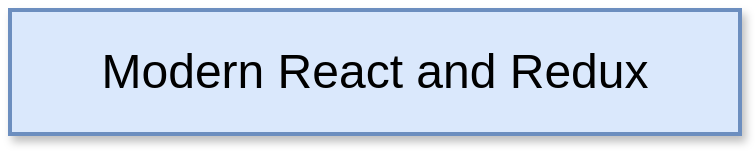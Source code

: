 <mxfile version="11.3.1" type="github" pages="37"><diagram id="9YkCRG0xQdK8Rp_DBIGj" name="Page-1"><mxGraphModel dx="941" dy="636" grid="1" gridSize="10" guides="1" tooltips="1" connect="1" arrows="1" fold="1" page="1" pageScale="1" pageWidth="850" pageHeight="1100" math="0" shadow="0"><root><mxCell id="0"/><mxCell id="1" parent="0"/><mxCell id="Z-jdoPHfp5GRzEBH-lOr-1" value="Modern React and Redux" style="rounded=0;whiteSpace=wrap;html=1;fontSize=24;strokeWidth=2;shadow=1;fillColor=#dae8fc;strokeColor=#6c8ebf;" vertex="1" parent="1"><mxGeometry x="590" y="271" width="365" height="62" as="geometry"/></mxCell></root></mxGraphModel></diagram><diagram name="01 - contact" id="KRSK45wyPL85Rk7jf-mT"><mxGraphModel dx="1315" dy="636" grid="1" gridSize="10" guides="1" tooltips="1" connect="1" arrows="1" fold="1" page="1" pageScale="1" pageWidth="3300" pageHeight="4681" background="#ffffff" math="0" shadow="0"><root><mxCell id="0"/><mxCell id="1" parent="0"/><mxCell id="2" value="How to Get Help" style="text;html=1;strokeColor=none;fillColor=none;align=center;verticalAlign=middle;whiteSpace=wrap;rounded=0;fontSize=24;fontStyle=1" parent="1" vertex="1"><mxGeometry x="560" y="160" width="190" height="40" as="geometry"/></mxCell><mxCell id="3" value="Udemy QA" style="rounded=0;whiteSpace=wrap;html=1;fontSize=24;strokeWidth=2;shadow=1;fillColor=#dae8fc;strokeColor=#6c8ebf;" parent="1" vertex="1"><mxGeometry x="472.5" y="200" width="365" height="62" as="geometry"/></mxCell><mxCell id="4" value="&lt;b&gt;Twitter&lt;/b&gt;: @ste_grider" style="rounded=0;whiteSpace=wrap;html=1;fontSize=24;strokeWidth=2;shadow=1;fillColor=#dae8fc;strokeColor=#6c8ebf;" parent="1" vertex="1"><mxGeometry x="472.5" y="271" width="365" height="62" as="geometry"/></mxCell><mxCell id="5" value="&lt;b&gt;Email: &lt;/b&gt;ste.grider@gmail.com" style="rounded=0;whiteSpace=wrap;html=1;fontSize=24;strokeWidth=2;shadow=1;fillColor=#dae8fc;strokeColor=#6c8ebf;" parent="1" vertex="1"><mxGeometry x="472.5" y="342" width="365" height="62" as="geometry"/></mxCell><mxCell id="6" value="I usually answer questions Monday to Friday around 9AM PST" style="text;html=1;strokeColor=none;fillColor=none;align=center;verticalAlign=middle;whiteSpace=wrap;rounded=0;shadow=1;fontSize=18;fontStyle=2" parent="1" vertex="1"><mxGeometry x="505" y="420" width="300" height="20" as="geometry"/></mxCell></root></mxGraphModel></diagram><diagram name="20 - boring" id="zSxZ5BcqM6oJBRST_ILg"><mxGraphModel dx="699" dy="315" grid="1" gridSize="10" guides="1" tooltips="1" connect="1" arrows="1" fold="1" page="1" pageScale="1" pageWidth="3300" pageHeight="4681" background="#ffffff" math="0" shadow="0"><root><mxCell id="0"/><mxCell id="1" parent="0"/><mxCell id="2" value="&lt;span style=&quot;font-size: 32px&quot;&gt;What is React?&lt;/span&gt;" style="rounded=0;whiteSpace=wrap;html=1;shadow=1;glass=0;comic=0;strokeWidth=2;fontSize=32;fontStyle=1" vertex="1" parent="1"><mxGeometry x="570" y="210" width="340" height="80" as="geometry"/></mxCell><mxCell id="4" value="&lt;span style=&quot;font-size: 32px&quot;&gt;What is its purpose?&lt;/span&gt;" style="rounded=0;whiteSpace=wrap;html=1;shadow=1;glass=0;comic=0;strokeWidth=2;fontSize=32;fontStyle=1" vertex="1" parent="1"><mxGeometry x="570" y="300" width="340" height="80" as="geometry"/></mxCell><mxCell id="5" value="...Boring" style="text;html=1;strokeColor=none;fillColor=none;align=center;verticalAlign=middle;whiteSpace=wrap;rounded=0;shadow=1;glass=0;comic=0;fontSize=32;fontStyle=2" vertex="1" parent="1"><mxGeometry x="655" y="430" width="170" height="30" as="geometry"/></mxCell></root></mxGraphModel></diagram><diagram name="19 - app" id="SdTA5k1qtcn9GpWH7EXH"><mxGraphModel dx="699" dy="315" grid="1" gridSize="10" guides="1" tooltips="1" connect="1" arrows="1" fold="1" page="1" pageScale="1" pageWidth="3300" pageHeight="4681" background="#ffffff" math="0" shadow="0"><root><mxCell id="0"/><mxCell id="1" parent="0"/><mxCell id="3" value="&lt;span style=&quot;font-size: 32px;&quot;&gt;Let's make an app with React!&lt;/span&gt;" style="rounded=0;whiteSpace=wrap;html=1;shadow=1;glass=0;comic=0;strokeWidth=2;fontSize=32;fontStyle=1" vertex="1" parent="1"><mxGeometry x="570" y="210" width="290" height="110" as="geometry"/></mxCell></root></mxGraphModel></diagram><diagram name="18 - pen" id="ONM52pIfAJ8GaL9o-dQ7"><mxGraphModel dx="466" dy="210" grid="1" gridSize="10" guides="1" tooltips="1" connect="1" arrows="1" fold="1" page="1" pageScale="1" pageWidth="3300" pageHeight="4681" background="#ffffff" math="0" shadow="0"><root><mxCell id="0"/><mxCell id="1" parent="0"/><mxCell id="2" value="&lt;span style=&quot;font-size: 26px;&quot;&gt;goo.gl/T6zQ9q&lt;/span&gt;" style="rounded=0;whiteSpace=wrap;html=1;strokeWidth=2;shadow=1;glass=0;comic=0;fillColor=#dae8fc;strokeColor=#6c8ebf;fontSize=26;fontStyle=1" vertex="1" parent="1"><mxGeometry x="490" y="360" width="280" height="90" as="geometry"/></mxCell><mxCell id="3" value="Tool for making a tiny React App" style="text;html=1;strokeColor=none;fillColor=none;align=center;verticalAlign=middle;whiteSpace=wrap;rounded=0;shadow=1;glass=0;comic=0;fontSize=16;fontStyle=2" vertex="1" parent="1"><mxGeometry x="500" y="458" width="260" height="30" as="geometry"/></mxCell></root></mxGraphModel></diagram><diagram name="20 - purpose" id="hgYSSq8cC-pJ-0OBFt_k"><mxGraphModel dx="699" dy="315" grid="1" gridSize="10" guides="1" tooltips="1" connect="1" arrows="1" fold="1" page="1" pageScale="1" pageWidth="3300" pageHeight="4681" background="#ffffff" math="0" shadow="0"><root><mxCell id="0"/><mxCell id="1" parent="0"/><mxCell id="2" value="...But really, what is React and its purpose?" style="rounded=0;whiteSpace=wrap;html=1;shadow=1;glass=0;comic=0;strokeWidth=2;fontSize=15;fillColor=#f5f5f5;strokeColor=#666666;fontColor=#333333;" vertex="1" parent="1"><mxGeometry x="320" y="280" width="320" height="40" as="geometry"/></mxCell><mxCell id="3" value="React is a Javascript library" style="rounded=0;whiteSpace=wrap;html=1;shadow=1;glass=0;comic=0;strokeWidth=2;fontSize=21;fillColor=#dae8fc;strokeColor=#6c8ebf;" vertex="1" parent="1"><mxGeometry x="460" y="380" width="440" height="60" as="geometry"/></mxCell><mxCell id="4" value="React's &lt;i&gt;ultimate&amp;nbsp;&lt;/i&gt;purpose is to show content (HTML) to users and handle user interaction" style="rounded=0;whiteSpace=wrap;html=1;shadow=1;glass=0;comic=0;strokeWidth=2;fontSize=21;fillColor=#dae8fc;strokeColor=#6c8ebf;" vertex="1" parent="1"><mxGeometry x="460" y="450" width="440" height="60" as="geometry"/></mxCell></root></mxGraphModel></diagram><diagram name="021 - redux" id="OIEhPN23h0C6jwX_IKV0"><mxGraphModel dx="1190" dy="598" grid="1" gridSize="10" guides="1" tooltips="1" connect="1" arrows="1" fold="1" page="1" pageScale="1" pageWidth="3300" pageHeight="4681" background="#ffffff" math="0" shadow="0"><root><mxCell id="0"/><mxCell id="1" parent="0"/><mxCell id="2" value="Why didn't we use Redux to make that app?" style="rounded=0;whiteSpace=wrap;html=1;shadow=1;glass=0;comic=0;strokeWidth=2;fontSize=15;fillColor=#f5f5f5;strokeColor=#666666;fontColor=#333333;" parent="1" vertex="1"><mxGeometry x="320" y="280" width="320" height="40" as="geometry"/></mxCell><mxCell id="3" value="React can work by itself" style="rounded=0;whiteSpace=wrap;html=1;shadow=1;glass=0;comic=0;strokeWidth=2;fontSize=21;fillColor=#dae8fc;strokeColor=#6c8ebf;" parent="1" vertex="1"><mxGeometry x="460" y="380" width="440" height="60" as="geometry"/></mxCell><mxCell id="4" value="...but it can also work with a tremendous variety of other libraries, packages, servers, and databases" style="rounded=0;whiteSpace=wrap;html=1;shadow=1;glass=0;comic=0;strokeWidth=2;fontSize=21;fillColor=#dae8fc;strokeColor=#6c8ebf;" parent="1" vertex="1"><mxGeometry x="460" y="450" width="440" height="80" as="geometry"/></mxCell></root></mxGraphModel></diagram><diagram name="022 - comp" id="Tpqa7rknvmqt-N72dUwN"><mxGraphModel dx="699" dy="315" grid="1" gridSize="10" guides="1" tooltips="1" connect="1" arrows="1" fold="1" page="1" pageScale="1" pageWidth="3300" pageHeight="4681" background="#ffffff" math="0" shadow="0"><root><mxCell id="0"/><mxCell id="1" parent="0"/><mxCell id="2" value="What was that 'class' thing?" style="rounded=0;whiteSpace=wrap;html=1;shadow=1;glass=0;comic=0;strokeWidth=2;fontSize=15;fillColor=#f5f5f5;strokeColor=#666666;fontColor=#333333;" vertex="1" parent="1"><mxGeometry x="320" y="280" width="320" height="40" as="geometry"/></mxCell><mxCell id="3" value="A Javascript 'class'." style="rounded=0;whiteSpace=wrap;html=1;shadow=1;glass=0;comic=0;strokeWidth=2;fontSize=21;fillColor=#dae8fc;strokeColor=#6c8ebf;" vertex="1" parent="1"><mxGeometry x="460" y="380" width="440" height="60" as="geometry"/></mxCell><mxCell id="4" value="React 'components' are made using &lt;i&gt;either&lt;/i&gt;&amp;nbsp;Javascript functions or classes" style="rounded=0;whiteSpace=wrap;html=1;shadow=1;glass=0;comic=0;strokeWidth=2;fontSize=21;fillColor=#dae8fc;strokeColor=#6c8ebf;" vertex="1" parent="1"><mxGeometry x="460" y="450" width="440" height="80" as="geometry"/></mxCell></root></mxGraphModel></diagram><diagram name="023 - jsx" id="W8XvirBsKUP6fr0Qbpni"><mxGraphModel dx="699" dy="315" grid="1" gridSize="10" guides="1" tooltips="1" connect="1" arrows="1" fold="1" page="1" pageScale="1" pageWidth="3300" pageHeight="4681" background="#ffffff" math="0" shadow="0"><root><mxCell id="0"/><mxCell id="1" parent="0"/><mxCell id="2" value="&lt;span&gt;What was the HTML looking stuff?&lt;/span&gt;" style="rounded=0;whiteSpace=wrap;html=1;shadow=1;glass=0;comic=0;strokeWidth=2;fontSize=15;fillColor=#f5f5f5;strokeColor=#666666;fontColor=#333333;" vertex="1" parent="1"><mxGeometry x="320" y="280" width="320" height="40" as="geometry"/></mxCell><mxCell id="3" value="JSX" style="rounded=0;whiteSpace=wrap;html=1;shadow=1;glass=0;comic=0;strokeWidth=2;fontSize=21;fillColor=#dae8fc;strokeColor=#6c8ebf;" vertex="1" parent="1"><mxGeometry x="460" y="380" width="440" height="60" as="geometry"/></mxCell><mxCell id="4" value="It looks like HTML and can be placed in Javascript code.&amp;nbsp; Determines the content of our React app just like normal HTML" style="rounded=0;whiteSpace=wrap;html=1;shadow=1;glass=0;comic=0;strokeWidth=2;fontSize=21;fillColor=#dae8fc;strokeColor=#6c8ebf;" vertex="1" parent="1"><mxGeometry x="460" y="450" width="440" height="80" as="geometry"/></mxCell></root></mxGraphModel></diagram><diagram name="024 - event" id="Mt-3U-257_ndYbcqBOhs"><mxGraphModel dx="699" dy="315" grid="1" gridSize="10" guides="1" tooltips="1" connect="1" arrows="1" fold="1" page="1" pageScale="1" pageWidth="3300" pageHeight="4681" background="#ffffff" math="0" shadow="0"><root><mxCell id="0"/><mxCell id="1" parent="0"/><mxCell id="2" value="&lt;span&gt;How did the screen change when we moved the mouse?&lt;/span&gt;&lt;br&gt;" style="rounded=0;whiteSpace=wrap;html=1;shadow=1;glass=0;comic=0;strokeWidth=2;fontSize=15;fillColor=#f5f5f5;strokeColor=#666666;fontColor=#333333;" vertex="1" parent="1"><mxGeometry x="320" y="280" width="320" height="40" as="geometry"/></mxCell><mxCell id="3" value="An event handler" style="rounded=0;whiteSpace=wrap;html=1;shadow=1;glass=0;comic=0;strokeWidth=2;fontSize=21;fillColor=#dae8fc;strokeColor=#6c8ebf;" vertex="1" parent="1"><mxGeometry x="460" y="380" width="440" height="60" as="geometry"/></mxCell><mxCell id="4" value="Event handlers are used to detect user interaction and respond to it" style="rounded=0;whiteSpace=wrap;html=1;shadow=1;glass=0;comic=0;strokeWidth=2;fontSize=21;fillColor=#dae8fc;strokeColor=#6c8ebf;" vertex="1" parent="1"><mxGeometry x="460" y="450" width="440" height="80" as="geometry"/></mxCell></root></mxGraphModel></diagram><diagram name="025 - libs" id="tDd18_pY8cm-NpCCirRj"><mxGraphModel dx="699" dy="315" grid="1" gridSize="10" guides="1" tooltips="1" connect="1" arrows="1" fold="1" page="1" pageScale="1" pageWidth="3300" pageHeight="4681" background="#ffffff" math="0" shadow="0"><root><mxCell id="0"/><mxCell id="1" parent="0"/><mxCell id="2" value="&lt;span&gt;Why did we add two libraries (React&amp;nbsp;&lt;/span&gt;&lt;i&gt;and&lt;/i&gt;&lt;span&gt;&amp;nbsp;ReactDOM)?&lt;/span&gt;&lt;br&gt;" style="rounded=0;whiteSpace=wrap;html=1;shadow=1;glass=0;comic=0;strokeWidth=2;fontSize=15;fillColor=#f5f5f5;strokeColor=#666666;fontColor=#333333;" vertex="1" parent="1"><mxGeometry x="320" y="320" width="320" height="40" as="geometry"/></mxCell><mxCell id="3" value="React is split into two separate libraries" style="rounded=0;whiteSpace=wrap;html=1;shadow=1;glass=0;comic=0;strokeWidth=2;fontSize=21;fillColor=#dae8fc;strokeColor=#6c8ebf;" vertex="1" parent="1"><mxGeometry x="460" y="380" width="440" height="60" as="geometry"/></mxCell><mxCell id="4" value="'&lt;b&gt;React&lt;/b&gt;' knows what a component is and how to make components work together." style="rounded=0;whiteSpace=wrap;html=1;shadow=1;glass=0;comic=0;strokeWidth=2;fontSize=21;fillColor=#dae8fc;strokeColor=#6c8ebf;" vertex="1" parent="1"><mxGeometry x="460" y="450" width="440" height="80" as="geometry"/></mxCell><mxCell id="5" value="'&lt;b&gt;ReactDOM&lt;/b&gt;' knows how to take a component and make it show up in the DOM" style="rounded=0;whiteSpace=wrap;html=1;shadow=1;glass=0;comic=0;strokeWidth=2;fontSize=21;fillColor=#dae8fc;strokeColor=#6c8ebf;" vertex="1" parent="1"><mxGeometry x="460" y="540" width="440" height="80" as="geometry"/></mxCell></root></mxGraphModel></diagram><diagram name="19 - interest" id="LsVLPzJSNK0CoZ6C02_r"><mxGraphModel dx="932" dy="420" grid="1" gridSize="10" guides="1" tooltips="1" connect="1" arrows="1" fold="1" page="1" pageScale="1" pageWidth="3300" pageHeight="4681" background="#ffffff" math="0" shadow="0"><root><mxCell id="0"/><mxCell id="1" parent="0"/><mxCell id="2" value="What was that 'class' thing?" style="rounded=0;whiteSpace=wrap;html=1;shadow=1;glass=0;comic=0;strokeWidth=2;fontSize=21;" vertex="1" parent="1"><mxGeometry x="530" y="375" width="440" height="60" as="geometry"/></mxCell><mxCell id="3" value="Questions!" style="text;html=1;strokeColor=none;fillColor=none;align=center;verticalAlign=middle;whiteSpace=wrap;rounded=0;shadow=1;glass=0;comic=0;fontSize=32;fontStyle=1" vertex="1" parent="1"><mxGeometry x="250" y="435" width="250" height="20" as="geometry"/></mxCell><mxCell id="4" value="What was the HTML looking stuff?" style="rounded=0;whiteSpace=wrap;html=1;shadow=1;glass=0;comic=0;strokeWidth=2;fontSize=21;" vertex="1" parent="1"><mxGeometry x="530" y="445" width="440" height="60" as="geometry"/></mxCell><mxCell id="5" value="How did the screen change when we moved the mouse?" style="rounded=0;whiteSpace=wrap;html=1;shadow=1;glass=0;comic=0;strokeWidth=2;fontSize=21;" vertex="1" parent="1"><mxGeometry x="530" y="515" width="440" height="60" as="geometry"/></mxCell><mxCell id="6" value="Why did we add two libraries (React &lt;i&gt;and&lt;/i&gt;&amp;nbsp;ReactDOM)?" style="rounded=0;whiteSpace=wrap;html=1;shadow=1;glass=0;comic=0;strokeWidth=2;fontSize=21;" vertex="1" parent="1"><mxGeometry x="530" y="585" width="440" height="60" as="geometry"/></mxCell><mxCell id="7" value="...But really, what is React and its purpose?" style="rounded=0;whiteSpace=wrap;html=1;shadow=1;glass=0;comic=0;strokeWidth=2;fontSize=21;" vertex="1" parent="1"><mxGeometry x="530" y="235" width="440" height="60" as="geometry"/></mxCell><mxCell id="8" value="Why didn't we have to use Redux to make that app?" style="rounded=0;whiteSpace=wrap;html=1;shadow=1;glass=0;comic=0;strokeWidth=2;fontSize=21;" vertex="1" parent="1"><mxGeometry x="530" y="305" width="440" height="60" as="geometry"/></mxCell></root></mxGraphModel></diagram><diagram name="006 - jsx" id="91ELUhUVnFFJKZMVjmTg"><mxGraphModel dx="699" dy="315" grid="1" gridSize="10" guides="1" tooltips="1" connect="1" arrows="1" fold="1" page="1" pageScale="1" pageWidth="3300" pageHeight="4681" background="#ffffff" math="0" shadow="0"><root><mxCell id="0"/><mxCell id="1" parent="0"/><mxCell id="4" style="edgeStyle=orthogonalEdgeStyle;rounded=0;html=1;exitX=0.5;exitY=1;jettySize=auto;orthogonalLoop=1;fontSize=21;strokeWidth=2;" edge="1" parent="1" source="2" target="3"><mxGeometry relative="1" as="geometry"/></mxCell><mxCell id="2" value="Let's learn more about JSX" style="rounded=0;whiteSpace=wrap;html=1;shadow=1;glass=0;comic=0;strokeWidth=2;fontSize=21;fillColor=#ffffff;strokeColor=#000000;" vertex="1" parent="1"><mxGeometry x="520" y="230" width="370" height="70" as="geometry"/></mxCell><mxCell id="6" style="edgeStyle=orthogonalEdgeStyle;rounded=0;html=1;exitX=0.5;exitY=1;jettySize=auto;orthogonalLoop=1;strokeWidth=2;fontSize=21;" edge="1" parent="1" source="3" target="5"><mxGeometry relative="1" as="geometry"/></mxCell><mxCell id="3" value="Codepen is great, but not frequently used for professional projects" style="rounded=0;whiteSpace=wrap;html=1;shadow=1;glass=0;comic=0;strokeWidth=2;fontSize=21;fillColor=#ffffff;strokeColor=#000000;" vertex="1" parent="1"><mxGeometry x="520" y="320" width="370" height="70" as="geometry"/></mxCell><mxCell id="5" value="Let's generate a new &lt;i&gt;local &lt;/i&gt;React project!" style="rounded=0;whiteSpace=wrap;html=1;shadow=1;glass=0;comic=0;strokeWidth=2;fontSize=21;fillColor=#dae8fc;strokeColor=#6c8ebf;" vertex="1" parent="1"><mxGeometry x="520" y="410" width="370" height="70" as="geometry"/></mxCell></root></mxGraphModel></diagram><diagram name="012 - node" id="m4hgGdnFQwdaavJt6vID"><mxGraphModel dx="699" dy="315" grid="1" gridSize="10" guides="1" tooltips="1" connect="1" arrows="1" fold="1" page="1" pageScale="1" pageWidth="3300" pageHeight="4681" background="#ffffff" math="0" shadow="0"><root><mxCell id="0"/><mxCell id="1" parent="0"/><mxCell id="4" style="edgeStyle=orthogonalEdgeStyle;rounded=0;html=1;exitX=0.5;exitY=1;jettySize=auto;orthogonalLoop=1;strokeWidth=2;fontSize=21;" edge="1" parent="1" source="2" target="3"><mxGeometry relative="1" as="geometry"/></mxCell><mxCell id="2" value="Already have Node installed?" style="rounded=0;whiteSpace=wrap;html=1;shadow=1;strokeWidth=2;fontSize=33;align=center;" vertex="1" parent="1"><mxGeometry x="590" y="140" width="390" height="95" as="geometry"/></mxCell><mxCell id="3" value="Great, go to the next video" style="rounded=0;whiteSpace=wrap;html=1;shadow=1;strokeWidth=2;fontSize=33;align=center;fillColor=#dae8fc;strokeColor=#6c8ebf;" vertex="1" parent="1"><mxGeometry x="590" y="290" width="390" height="95" as="geometry"/></mxCell></root></mxGraphModel></diagram><diagram name="013 - dl" id="2kh6A1vPKrK4lpJLKmBw"><mxGraphModel dx="699" dy="315" grid="1" gridSize="10" guides="1" tooltips="1" connect="1" arrows="1" fold="1" page="1" pageScale="1" pageWidth="3300" pageHeight="4681" background="#ffffff" math="0" shadow="0"><root><mxCell id="0"/><mxCell id="1" parent="0"/><mxCell id="2" value="nodejs.org/en/download" style="rounded=0;whiteSpace=wrap;html=1;shadow=1;glass=0;comic=0;strokeWidth=2;fontSize=26;fontStyle=1" vertex="1" parent="1"><mxGeometry x="490" y="280" width="360" height="80" as="geometry"/></mxCell></root></mxGraphModel></diagram><diagram name="014 - note" id="ft4sOzrELyRZ97RzIkKe"><mxGraphModel dx="699" dy="315" grid="1" gridSize="10" guides="1" tooltips="1" connect="1" arrows="1" fold="1" page="1" pageScale="1" pageWidth="3300" pageHeight="4681" background="#ffffff" math="0" shadow="0"><root><mxCell id="0"/><mxCell id="1" parent="0"/><mxCell id="2" value="After installing Node you might have to restart your terminal to get 'node -v' to work" style="rounded=0;whiteSpace=wrap;html=1;shadow=1;glass=0;comic=0;strokeWidth=2;fontSize=26;fontStyle=1" vertex="1" parent="1"><mxGeometry x="440" y="250" width="440" height="130" as="geometry"/></mxCell></root></mxGraphModel></diagram><diagram name="007 - flow" id="6qho4tiTHQdKNeeHe0S8"><mxGraphModel dx="932" dy="420" grid="1" gridSize="10" guides="1" tooltips="1" connect="1" arrows="1" fold="1" page="1" pageScale="1" pageWidth="3300" pageHeight="4681" background="#ffffff" math="0" shadow="0"><root><mxCell id="0"/><mxCell id="1" parent="0"/><mxCell id="5" style="edgeStyle=orthogonalEdgeStyle;rounded=0;comic=0;html=1;exitX=0.5;exitY=1;entryX=0.5;entryY=0;shadow=1;jettySize=auto;orthogonalLoop=1;strokeWidth=2;fontSize=33;" parent="1" source="2" target="3" edge="1"><mxGeometry relative="1" as="geometry"/></mxCell><mxCell id="2" value="Install/Update Node JS" style="rounded=0;whiteSpace=wrap;html=1;shadow=1;strokeWidth=2;fontSize=33;align=center;" parent="1" vertex="1"><mxGeometry x="380" y="190" width="380" height="60" as="geometry"/></mxCell><mxCell id="6" style="edgeStyle=orthogonalEdgeStyle;rounded=0;comic=0;html=1;exitX=0.5;exitY=1;shadow=1;jettySize=auto;orthogonalLoop=1;strokeWidth=2;fontSize=33;" parent="1" source="3" target="4" edge="1"><mxGeometry relative="1" as="geometry"/></mxCell><mxCell id="3" value="Install create-react-app" style="rounded=0;whiteSpace=wrap;html=1;shadow=1;strokeWidth=2;fontSize=33;align=center;" parent="1" vertex="1"><mxGeometry x="380" y="295" width="380" height="60" as="geometry"/></mxCell><mxCell id="8" style="edgeStyle=orthogonalEdgeStyle;rounded=0;comic=0;html=1;exitX=0.5;exitY=1;entryX=0.5;entryY=0;shadow=1;jettySize=auto;orthogonalLoop=1;strokeWidth=2;fontSize=33;" parent="1" source="4" target="7" edge="1"><mxGeometry relative="1" as="geometry"/></mxCell><mxCell id="4" value="Generate a project" style="rounded=0;whiteSpace=wrap;html=1;shadow=1;strokeWidth=2;fontSize=33;align=center;" parent="1" vertex="1"><mxGeometry x="380" y="400" width="380" height="60" as="geometry"/></mxCell><mxCell id="7" value="Build project!" style="rounded=0;whiteSpace=wrap;html=1;shadow=1;strokeWidth=2;fontSize=33;align=center;" parent="1" vertex="1"><mxGeometry x="380" y="510" width="380" height="60" as="geometry"/></mxCell></root></mxGraphModel></diagram><diagram name="010 - npm" id="6IoSHQFpihvwuoBXLpFp"><mxGraphModel dx="699" dy="314" grid="1" gridSize="10" guides="1" tooltips="1" connect="1" arrows="1" fold="1" page="1" pageScale="1" pageWidth="3300" pageHeight="4681" background="#ffffff" math="0" shadow="0"><root><mxCell id="0"/><mxCell id="1" parent="0"/><mxCell id="2" value="npm" style="rounded=0;whiteSpace=wrap;html=1;shadow=1;glass=0;comic=0;strokeWidth=2;fontSize=26;align=center;fillColor=#dae8fc;strokeColor=#6c8ebf;" vertex="1" parent="1"><mxGeometry x="440" y="210" width="120" height="60" as="geometry"/></mxCell><mxCell id="3" value="install" style="rounded=0;whiteSpace=wrap;html=1;shadow=1;glass=0;comic=0;strokeWidth=2;fontSize=26;align=center;fillColor=#dae8fc;strokeColor=#6c8ebf;" vertex="1" parent="1"><mxGeometry x="560" y="210" width="120" height="60" as="geometry"/></mxCell><mxCell id="4" value="-g" style="rounded=0;whiteSpace=wrap;html=1;shadow=1;glass=0;comic=0;strokeWidth=2;fontSize=26;align=center;fillColor=#dae8fc;strokeColor=#6c8ebf;" vertex="1" parent="1"><mxGeometry x="680" y="210" width="120" height="60" as="geometry"/></mxCell><mxCell id="5" value="create-react-app" style="rounded=0;whiteSpace=wrap;html=1;shadow=1;glass=0;comic=0;strokeWidth=2;fontSize=26;align=center;fillColor=#dae8fc;strokeColor=#6c8ebf;" vertex="1" parent="1"><mxGeometry x="800" y="210" width="230" height="60" as="geometry"/></mxCell><mxCell id="6" value="" style="shape=curlyBracket;whiteSpace=wrap;html=1;rounded=1;shadow=1;glass=0;comic=0;strokeWidth=2;fontSize=26;align=center;rotation=90;" vertex="1" parent="1"><mxGeometry x="490" y="130" width="20" height="120" as="geometry"/></mxCell><mxCell id="7" value="Runs 'npm'" style="text;html=1;strokeColor=none;fillColor=none;align=center;verticalAlign=middle;whiteSpace=wrap;rounded=0;shadow=1;glass=0;comic=0;fontSize=16;" vertex="1" parent="1"><mxGeometry x="460" y="137" width="80" height="40" as="geometry"/></mxCell><mxCell id="8" value="" style="shape=curlyBracket;whiteSpace=wrap;html=1;rounded=1;shadow=1;glass=0;comic=0;strokeWidth=2;fontSize=26;align=center;rotation=-90;" vertex="1" parent="1"><mxGeometry x="610" y="230" width="20" height="120" as="geometry"/></mxCell><mxCell id="9" value="We want to 'install' a package onto our computers" style="text;html=1;strokeColor=none;fillColor=none;align=center;verticalAlign=middle;whiteSpace=wrap;rounded=0;shadow=1;glass=0;comic=0;fontSize=16;" vertex="1" parent="1"><mxGeometry x="520" y="310" width="200" height="40" as="geometry"/></mxCell><mxCell id="10" value="" style="shape=curlyBracket;whiteSpace=wrap;html=1;rounded=1;shadow=1;glass=0;comic=0;strokeWidth=2;fontSize=26;align=center;rotation=90;" vertex="1" parent="1"><mxGeometry x="730" y="130" width="20" height="120" as="geometry"/></mxCell><mxCell id="11" value="Installs this package globally so we can run it from the terminal" style="text;html=1;strokeColor=none;fillColor=none;align=center;verticalAlign=middle;whiteSpace=wrap;rounded=0;shadow=1;glass=0;comic=0;fontSize=16;" vertex="1" parent="1"><mxGeometry x="665" y="120" width="150" height="40" as="geometry"/></mxCell><mxCell id="12" value="" style="shape=curlyBracket;whiteSpace=wrap;html=1;rounded=1;shadow=1;glass=0;comic=0;strokeWidth=2;fontSize=26;align=center;rotation=-90;" vertex="1" parent="1"><mxGeometry x="905" y="175" width="20" height="230" as="geometry"/></mxCell><mxCell id="13" value="Name of the package we want to install" style="text;html=1;strokeColor=none;fillColor=none;align=center;verticalAlign=middle;whiteSpace=wrap;rounded=0;shadow=1;glass=0;comic=0;fontSize=16;" vertex="1" parent="1"><mxGeometry x="827.5" y="300" width="175" height="40" as="geometry"/></mxCell></root></mxGraphModel></diagram><diagram name="011 - npx" id="ugjjNhgACuKlN6URdUBe"><mxGraphModel dx="932" dy="420" grid="1" gridSize="10" guides="1" tooltips="1" connect="1" arrows="1" fold="1" page="1" pageScale="1" pageWidth="3300" pageHeight="4681" background="#ffffff" math="0" shadow="0"><root><mxCell id="0"/><mxCell id="1" parent="0"/><mxCell id="2" value="npx" style="rounded=0;whiteSpace=wrap;html=1;shadow=1;glass=0;comic=0;strokeWidth=2;fontSize=26;align=center;fillColor=#dae8fc;strokeColor=#6c8ebf;" vertex="1" parent="1"><mxGeometry x="440" y="210" width="120" height="60" as="geometry"/></mxCell><mxCell id="3" value="create-react-app" style="rounded=0;whiteSpace=wrap;html=1;shadow=1;glass=0;comic=0;strokeWidth=2;fontSize=26;align=center;fillColor=#dae8fc;strokeColor=#6c8ebf;" vertex="1" parent="1"><mxGeometry x="560" y="210" width="230" height="60" as="geometry"/></mxCell><mxCell id="4" value="&amp;lt;name of project&amp;gt;" style="rounded=0;whiteSpace=wrap;html=1;shadow=1;glass=0;comic=0;strokeWidth=2;fontSize=26;align=center;fillColor=#dae8fc;strokeColor=#6c8ebf;" vertex="1" parent="1"><mxGeometry x="790" y="210" width="240" height="60" as="geometry"/></mxCell><mxCell id="14" value="Alternate command!" style="rounded=0;whiteSpace=wrap;html=1;shadow=1;glass=0;comic=0;strokeWidth=2;fontSize=26;align=center;fillColor=#f5f5f5;strokeColor=#666666;fontColor=#333333;fontStyle=2" vertex="1" parent="1"><mxGeometry x="270" y="205" width="140" height="70" as="geometry"/></mxCell></root></mxGraphModel></diagram><diagram name="011 - create-react-app" id="U-eiGbSlFsO6GS_lCR0p"><mxGraphModel dx="1118" dy="504" grid="1" gridSize="10" guides="1" tooltips="1" connect="1" arrows="1" fold="1" page="1" pageScale="1" pageWidth="3300" pageHeight="4681" background="#ffffff" math="0" shadow="0"><root><mxCell id="0"/><mxCell id="1" parent="0"/><mxCell id="4" value="" style="edgeStyle=orthogonalEdgeStyle;rounded=0;html=1;jettySize=auto;orthogonalLoop=1;fontSize=33;fontColor=#000000;" parent="1" source="2" target="3" edge="1"><mxGeometry relative="1" as="geometry"/></mxCell><mxCell id="2" value="create-react-app" style="rounded=0;whiteSpace=wrap;html=1;fontSize=33;fontColor=#000000;" parent="1" vertex="1"><mxGeometry x="650" y="150" width="300" height="60" as="geometry"/></mxCell><mxCell id="3" value="Brand new React project!" style="rounded=0;whiteSpace=wrap;html=1;fontSize=33;fontColor=#000000;" parent="1" vertex="1"><mxGeometry x="650" y="290" width="300" height="100" as="geometry"/></mxCell><mxCell id="5" value="" style="image;html=1;labelBackgroundColor=#ffffff;image=img/lib/clip_art/general/Star_128x128.png;fontSize=33;fontColor=#000000;" parent="1" vertex="1"><mxGeometry x="630" y="280" width="40" height="40" as="geometry"/></mxCell><mxCell id="6" value="" style="image;html=1;labelBackgroundColor=#ffffff;image=img/lib/clip_art/general/Star_128x128.png;fontSize=33;fontColor=#000000;" parent="1" vertex="1"><mxGeometry x="920" y="270" width="40" height="40" as="geometry"/></mxCell><mxCell id="7" value="" style="image;html=1;labelBackgroundColor=#ffffff;image=img/lib/clip_art/general/Star_128x128.png;fontSize=33;fontColor=#000000;" parent="1" vertex="1"><mxGeometry x="930" y="340" width="40" height="40" as="geometry"/></mxCell><mxCell id="12" style="edgeStyle=orthogonalEdgeStyle;rounded=0;html=1;exitX=0.75;exitY=0;entryX=0.25;entryY=1;jettySize=auto;orthogonalLoop=1;fontSize=33;fontColor=#BDBDBD;" parent="1" source="9" target="3" edge="1"><mxGeometry relative="1" as="geometry"/></mxCell><mxCell id="9" value="Webpack" style="rounded=0;whiteSpace=wrap;html=1;fontSize=33;fontColor=#BDBDBD;fontStyle=2" parent="1" vertex="1"><mxGeometry x="560" y="460" width="160" height="60" as="geometry"/></mxCell><mxCell id="13" style="edgeStyle=orthogonalEdgeStyle;rounded=0;html=1;exitX=0.5;exitY=0;entryX=0.5;entryY=1;jettySize=auto;orthogonalLoop=1;fontSize=33;fontColor=#BDBDBD;" parent="1" source="10" target="3" edge="1"><mxGeometry relative="1" as="geometry"/></mxCell><mxCell id="10" value="Babel" style="rounded=0;whiteSpace=wrap;html=1;fontSize=33;fontColor=#BDBDBD;fontStyle=2" parent="1" vertex="1"><mxGeometry x="720" y="460" width="160" height="60" as="geometry"/></mxCell><mxCell id="14" style="edgeStyle=orthogonalEdgeStyle;rounded=0;html=1;exitX=0.25;exitY=0;entryX=0.75;entryY=1;jettySize=auto;orthogonalLoop=1;fontSize=33;fontColor=#BDBDBD;" parent="1" source="11" target="3" edge="1"><mxGeometry relative="1" as="geometry"/></mxCell><mxCell id="11" value="Dev Server" style="rounded=0;whiteSpace=wrap;html=1;fontSize=33;fontColor=#BDBDBD;fontStyle=2" parent="1" vertex="1"><mxGeometry x="880" y="460" width="190" height="60" as="geometry"/></mxCell><mxCell id="16" value="Behind the scenes libraries that you don't have to setup" style="text;html=1;strokeColor=none;fillColor=none;align=center;verticalAlign=middle;whiteSpace=wrap;fontSize=23;fontColor=#636363;fontStyle=2" parent="1" vertex="1"><mxGeometry x="670" y="543" width="290" height="20" as="geometry"/></mxCell></root></mxGraphModel></diagram><diagram name="06 - es5" id="O_ahflW1Ea-PTPQgch01"><mxGraphModel dx="1315" dy="636" grid="1" gridSize="10" guides="1" tooltips="1" connect="1" arrows="1" fold="1" page="1" pageScale="1" pageWidth="3300" pageHeight="4681" background="#ffffff" math="0" shadow="0"><root><mxCell id="0"/><mxCell id="1" parent="0"/><mxCell id="2" value="ES5" style="rounded=0;whiteSpace=wrap;html=1;shadow=1;strokeWidth=2;fontSize=23;align=center;" parent="1" vertex="1"><mxGeometry x="600" y="170" width="120" height="60" as="geometry"/></mxCell><mxCell id="3" value="ES2015" style="rounded=0;whiteSpace=wrap;html=1;shadow=1;strokeWidth=2;fontSize=23;align=center;fillColor=#dae8fc;strokeColor=#6c8ebf;" parent="1" vertex="1"><mxGeometry x="600" y="247" width="120" height="39" as="geometry"/></mxCell><mxCell id="4" value="" style="shape=curlyBracket;whiteSpace=wrap;html=1;rounded=1;shadow=1;strokeWidth=2;fontSize=23;align=center;rotation=0;direction=west;" parent="1" vertex="1"><mxGeometry x="730" y="170" width="65" height="60" as="geometry"/></mxCell><mxCell id="5" value="Version of Javascript you probably know" style="text;html=1;strokeColor=none;fillColor=none;align=left;verticalAlign=middle;whiteSpace=wrap;shadow=1;fontSize=23;" parent="1" vertex="1"><mxGeometry x="795" y="190" width="235" height="20" as="geometry"/></mxCell><mxCell id="6" value="" style="shape=curlyBracket;whiteSpace=wrap;html=1;rounded=1;shadow=1;strokeWidth=2;fontSize=23;align=center;rotation=0;direction=west;" parent="1" vertex="1"><mxGeometry x="730" y="247" width="60" height="243" as="geometry"/></mxCell><mxCell id="7" value="Newer versions of Javascript with new and useful features" style="text;html=1;strokeColor=none;fillColor=none;align=left;verticalAlign=middle;whiteSpace=wrap;shadow=1;fontSize=23;" parent="1" vertex="1"><mxGeometry x="795" y="358.5" width="210" height="20" as="geometry"/></mxCell><mxCell id="8" value="ES2016" style="rounded=0;whiteSpace=wrap;html=1;shadow=1;strokeWidth=2;fontSize=23;align=center;fillColor=#dae8fc;strokeColor=#6c8ebf;" parent="1" vertex="1"><mxGeometry x="600" y="299" width="120" height="39" as="geometry"/></mxCell><mxCell id="9" value="ES2017" style="rounded=0;whiteSpace=wrap;html=1;shadow=1;strokeWidth=2;fontSize=23;align=center;fillColor=#dae8fc;strokeColor=#6c8ebf;" parent="1" vertex="1"><mxGeometry x="600" y="351" width="120" height="39" as="geometry"/></mxCell><mxCell id="11" value="ES2018" style="rounded=0;whiteSpace=wrap;html=1;shadow=1;strokeWidth=2;fontSize=23;align=center;fillColor=#dae8fc;strokeColor=#6c8ebf;" parent="1" vertex="1"><mxGeometry x="600" y="398.5" width="120" height="39" as="geometry"/></mxCell><mxCell id="12" value="ES2019" style="rounded=0;whiteSpace=wrap;html=1;shadow=1;strokeWidth=2;fontSize=23;align=center;fillColor=#dae8fc;strokeColor=#6c8ebf;" parent="1" vertex="1"><mxGeometry x="600" y="451" width="120" height="39" as="geometry"/></mxCell></root></mxGraphModel></diagram><diagram name="005 - ES6 support" id="wD9Y4rsoJp1Kinz_dtlA"><mxGraphModel dx="1315" dy="636" grid="1" gridSize="10" guides="1" tooltips="1" connect="1" arrows="1" fold="1" page="1" pageScale="1" pageWidth="3300" pageHeight="4681" background="#ffffff" math="0" shadow="0"><root><mxCell id="0"/><mxCell id="1" parent="0"/><mxCell id="3" value="" style="endArrow=classic;html=1;shadow=1;strokeWidth=2;fontSize=23;" parent="1" edge="1"><mxGeometry width="50" height="50" relative="1" as="geometry"><mxPoint x="337" y="120" as="sourcePoint"/><mxPoint x="337" y="480" as="targetPoint"/></mxGeometry></mxCell><mxCell id="4" value="ES5" style="rounded=0;whiteSpace=wrap;html=1;shadow=1;strokeWidth=2;fontSize=23;align=center;" parent="1" vertex="1"><mxGeometry x="347" y="120" width="120" height="60" as="geometry"/></mxCell><mxCell id="5" value="Time" style="text;html=1;strokeColor=none;fillColor=none;align=center;verticalAlign=middle;whiteSpace=wrap;shadow=1;fontSize=23;" parent="1" vertex="1"><mxGeometry x="280" y="120" width="40" height="20" as="geometry"/></mxCell><mxCell id="6" value="ES2015" style="rounded=0;whiteSpace=wrap;html=1;shadow=1;strokeWidth=2;fontSize=23;align=center;" parent="1" vertex="1"><mxGeometry x="347" y="197" width="120" height="60" as="geometry"/></mxCell><mxCell id="7" value="ES2016" style="rounded=0;whiteSpace=wrap;html=1;shadow=1;strokeWidth=2;fontSize=23;align=center;" parent="1" vertex="1"><mxGeometry x="347" y="273" width="120" height="60" as="geometry"/></mxCell><mxCell id="8" value="ES2017" style="rounded=0;whiteSpace=wrap;html=1;shadow=1;strokeWidth=2;fontSize=23;align=center;" parent="1" vertex="1"><mxGeometry x="347" y="350" width="120" height="60" as="geometry"/></mxCell><mxCell id="9" value="" style="shape=curlyBracket;whiteSpace=wrap;html=1;rounded=1;shadow=1;strokeWidth=2;fontSize=23;align=center;rotation=0;direction=west;" parent="1" vertex="1"><mxGeometry x="477" y="120" width="65" height="60" as="geometry"/></mxCell><mxCell id="10" value="Supported across all browsers" style="text;html=1;strokeColor=none;fillColor=none;align=left;verticalAlign=middle;whiteSpace=wrap;shadow=1;fontSize=23;" parent="1" vertex="1"><mxGeometry x="542" y="140" width="210" height="20" as="geometry"/></mxCell><mxCell id="11" value="" style="shape=curlyBracket;whiteSpace=wrap;html=1;rounded=1;shadow=1;strokeWidth=2;fontSize=23;align=center;rotation=0;direction=west;" parent="1" vertex="1"><mxGeometry x="477" y="197" width="65" height="60" as="geometry"/></mxCell><mxCell id="12" value="Almost completely supported" style="text;html=1;strokeColor=none;fillColor=none;align=left;verticalAlign=middle;whiteSpace=wrap;shadow=1;fontSize=23;" parent="1" vertex="1"><mxGeometry x="542" y="217" width="210" height="20" as="geometry"/></mxCell><mxCell id="13" value="" style="shape=curlyBracket;whiteSpace=wrap;html=1;rounded=1;shadow=1;strokeWidth=2;fontSize=23;align=center;rotation=0;direction=west;" parent="1" vertex="1"><mxGeometry x="477" y="273" width="65" height="207" as="geometry"/></mxCell><mxCell id="14" value="Poor support" style="text;html=1;strokeColor=none;fillColor=none;align=left;verticalAlign=middle;whiteSpace=wrap;shadow=1;fontSize=23;" parent="1" vertex="1"><mxGeometry x="547" y="366.5" width="210" height="20" as="geometry"/></mxCell><mxCell id="15" value="ES2018" style="rounded=0;whiteSpace=wrap;html=1;shadow=1;strokeWidth=2;fontSize=23;align=center;" parent="1" vertex="1"><mxGeometry x="347" y="420" width="120" height="60" as="geometry"/></mxCell></root></mxGraphModel></diagram><diagram name="010 - es2015" id="4pl1dSY-dJAMIczo1hgs"><mxGraphModel dx="1315" dy="587" grid="1" gridSize="10" guides="1" tooltips="1" connect="1" arrows="1" fold="1" page="1" pageScale="1" pageWidth="3300" pageHeight="4681" background="#ffffff" math="0" shadow="0"><root><mxCell id="0"/><mxCell id="1" parent="0"/><mxCell id="10" style="edgeStyle=orthogonalEdgeStyle;rounded=0;comic=0;html=1;exitX=1;exitY=0.5;entryX=0.003;entryY=0.5;entryPerimeter=0;shadow=1;jettySize=auto;orthogonalLoop=1;strokeWidth=2;fontSize=33;" parent="1" source="2" target="5" edge="1"><mxGeometry relative="1" as="geometry"/></mxCell><mxCell id="11" value="X" style="text;html=1;resizable=0;points=[];align=center;verticalAlign=middle;labelBackgroundColor=#ffffff;fontSize=60;fontColor=#FF0000;" parent="10" vertex="1" connectable="0"><mxGeometry x="-0.216" y="-1" relative="1" as="geometry"><mxPoint as="offset"/></mxGeometry></mxCell><mxCell id="2" value="" style="rounded=0;whiteSpace=wrap;html=1;shadow=1;strokeWidth=2;fontSize=33;align=center;" parent="1" vertex="1"><mxGeometry x="634.5" y="170" width="250" height="210" as="geometry"/></mxCell><mxCell id="3" value="JS File" style="rounded=0;whiteSpace=wrap;html=1;shadow=1;strokeWidth=2;fontSize=33;align=center;" parent="1" vertex="1"><mxGeometry x="700.5" y="200" width="120" height="60" as="geometry"/></mxCell><mxCell id="5" value="" style="strokeWidth=1;shadow=0;dashed=0;align=center;html=1;shape=mxgraph.mockup.containers.browserWindow;rSize=0;fillColor=#ffffff;strokeColor=#666666;mainText=,;recursiveResize=0;fontSize=33;" parent="1" vertex="1"><mxGeometry x="1054.5" y="185" width="310" height="180" as="geometry"/></mxCell><mxCell id="6" value="Page 1" style="strokeWidth=1;shadow=0;dashed=0;align=center;html=1;shape=mxgraph.mockup.containers.anchor;fontSize=17;fontColor=#666666;align=left;" parent="5" vertex="1"><mxGeometry x="60" y="12" width="110" height="26" as="geometry"/></mxCell><mxCell id="7" value="https://www.draw.io" style="strokeWidth=1;shadow=0;dashed=0;align=center;html=1;shape=mxgraph.mockup.containers.anchor;rSize=0;fontSize=17;fontColor=#666666;align=left;" parent="5" vertex="1"><mxGeometry x="130" y="60" width="250" height="26" as="geometry"/></mxCell><mxCell id="8" value="ES2015 JS" style="text;html=1;strokeColor=none;fillColor=none;align=center;verticalAlign=middle;whiteSpace=wrap;shadow=1;fontSize=33;" parent="1" vertex="1"><mxGeometry x="639.5" y="130" width="240" height="20" as="geometry"/></mxCell><mxCell id="12" value="No guaranteed ES2015 Support!" style="text;html=1;strokeColor=none;fillColor=none;align=center;verticalAlign=middle;whiteSpace=wrap;shadow=1;fontSize=33;" parent="1" vertex="1"><mxGeometry x="1059.5" y="390" width="305" height="20" as="geometry"/></mxCell><mxCell id="13" style="edgeStyle=orthogonalEdgeStyle;rounded=0;comic=0;html=1;exitX=1;exitY=0.5;entryX=0.003;entryY=0.5;entryPerimeter=0;shadow=1;jettySize=auto;orthogonalLoop=1;strokeWidth=2;fontSize=33;" parent="1" source="15" target="18" edge="1"><mxGeometry relative="1" as="geometry"/></mxCell><mxCell id="15" value="" style="rounded=0;whiteSpace=wrap;html=1;shadow=1;strokeWidth=2;fontSize=33;align=center;" parent="1" vertex="1"><mxGeometry x="469.5" y="721" width="250" height="210" as="geometry"/></mxCell><mxCell id="18" value="" style="strokeWidth=1;shadow=0;dashed=0;align=center;html=1;shape=mxgraph.mockup.containers.browserWindow;rSize=0;fillColor=#ffffff;strokeColor=#666666;mainText=,;recursiveResize=0;fontSize=33;" parent="1" vertex="1"><mxGeometry x="1208.5" y="736" width="310" height="180" as="geometry"/></mxCell><mxCell id="19" value="Page 1" style="strokeWidth=1;shadow=0;dashed=0;align=center;html=1;shape=mxgraph.mockup.containers.anchor;fontSize=17;fontColor=#666666;align=left;" parent="18" vertex="1"><mxGeometry x="60" y="12" width="110" height="26" as="geometry"/></mxCell><mxCell id="20" value="https://www.draw.io" style="strokeWidth=1;shadow=0;dashed=0;align=center;html=1;shape=mxgraph.mockup.containers.anchor;rSize=0;fontSize=17;fontColor=#666666;align=left;" parent="18" vertex="1"><mxGeometry x="130" y="60" width="250" height="26" as="geometry"/></mxCell><mxCell id="21" value="ES2015 JS" style="text;html=1;strokeColor=none;fillColor=none;align=center;verticalAlign=middle;whiteSpace=wrap;shadow=1;fontSize=33;" parent="1" vertex="1"><mxGeometry x="474.5" y="681" width="240" height="20" as="geometry"/></mxCell><mxCell id="25" value="Babel" style="rounded=0;whiteSpace=wrap;html=1;shadow=1;strokeWidth=2;fontSize=33;fontColor=#000000;align=center;" parent="1" vertex="1"><mxGeometry x="759.5" y="792" width="120" height="60" as="geometry"/></mxCell><mxCell id="26" value="" style="rounded=0;whiteSpace=wrap;html=1;shadow=1;strokeWidth=2;fontSize=33;align=center;" parent="1" vertex="1"><mxGeometry x="918.5" y="726" width="250" height="210" as="geometry"/></mxCell><mxCell id="29" value="ES5 JS" style="text;html=1;strokeColor=none;fillColor=none;align=center;verticalAlign=middle;whiteSpace=wrap;shadow=1;fontSize=33;" parent="1" vertex="1"><mxGeometry x="923.5" y="686" width="240" height="20" as="geometry"/></mxCell><mxCell id="30" value="JS File" style="rounded=0;whiteSpace=wrap;html=1;shadow=1;strokeWidth=2;fontSize=33;align=center;" parent="1" vertex="1"><mxGeometry x="699.5" y="275" width="120" height="60" as="geometry"/></mxCell><mxCell id="31" value="JS File" style="rounded=0;whiteSpace=wrap;html=1;shadow=1;strokeWidth=2;fontSize=33;align=center;" parent="1" vertex="1"><mxGeometry x="535" y="748" width="120" height="60" as="geometry"/></mxCell><mxCell id="32" value="JS File" style="rounded=0;whiteSpace=wrap;html=1;shadow=1;strokeWidth=2;fontSize=33;align=center;" parent="1" vertex="1"><mxGeometry x="534" y="823" width="120" height="60" as="geometry"/></mxCell><mxCell id="33" value="JS File" style="rounded=0;whiteSpace=wrap;html=1;shadow=1;strokeWidth=2;fontSize=33;align=center;" parent="1" vertex="1"><mxGeometry x="984" y="758" width="120" height="60" as="geometry"/></mxCell><mxCell id="34" value="JS File" style="rounded=0;whiteSpace=wrap;html=1;shadow=1;strokeWidth=2;fontSize=33;align=center;" parent="1" vertex="1"><mxGeometry x="983" y="833" width="120" height="60" as="geometry"/></mxCell></root></mxGraphModel></diagram><diagram name="006 - Webpack" id="FNsky0X6h9HFjI9ZztXa"><mxGraphModel dx="1190" dy="598" grid="1" gridSize="10" guides="1" tooltips="1" connect="1" arrows="1" fold="1" page="1" pageScale="1" pageWidth="3300" pageHeight="4681" background="#ffffff" math="0" shadow="0"><root><mxCell id="0"/><mxCell id="1" parent="0"/><mxCell id="29" style="edgeStyle=orthogonalEdgeStyle;rounded=0;comic=0;html=1;exitX=0.5;exitY=1;entryX=0.499;entryY=-0.012;entryPerimeter=0;shadow=1;jettySize=auto;orthogonalLoop=1;strokeWidth=2;fontSize=15;" parent="1" source="27" target="14" edge="1"><mxGeometry relative="1" as="geometry"/></mxCell><mxCell id="27" value="" style="rounded=0;whiteSpace=wrap;html=1;shadow=1;strokeWidth=2;fontSize=15;align=center;" parent="1" vertex="1"><mxGeometry x="822" y="554" width="200" height="90" as="geometry"/></mxCell><mxCell id="20" style="edgeStyle=orthogonalEdgeStyle;rounded=0;comic=0;html=1;exitX=0.5;exitY=1;entryX=0.5;entryY=0;shadow=1;jettySize=auto;orthogonalLoop=1;strokeWidth=2;fontSize=15;" parent="1" source="17" target="7" edge="1"><mxGeometry relative="1" as="geometry"/></mxCell><mxCell id="17" value="" style="rounded=0;whiteSpace=wrap;html=1;shadow=1;strokeWidth=2;fontSize=15;align=center;" parent="1" vertex="1"><mxGeometry x="712" y="194" width="420" height="190" as="geometry"/></mxCell><mxCell id="38" style="edgeStyle=orthogonalEdgeStyle;rounded=0;html=1;exitX=0.75;exitY=1;entryX=0.25;entryY=0;jettySize=auto;orthogonalLoop=1;fontSize=23;fontColor=#636363;" parent="1" source="3" target="5" edge="1"><mxGeometry relative="1" as="geometry"/></mxCell><mxCell id="3" value="Our Code File" style="rounded=0;whiteSpace=wrap;html=1;shadow=1;strokeWidth=2;fontSize=23;align=center;" parent="1" vertex="1"><mxGeometry x="728" y="214" width="120" height="60" as="geometry"/></mxCell><mxCell id="5" value="index.js" style="rounded=0;whiteSpace=wrap;html=1;shadow=1;strokeWidth=2;fontSize=23;align=center;" parent="1" vertex="1"><mxGeometry x="862" y="314" width="120" height="60" as="geometry"/></mxCell><mxCell id="40" style="edgeStyle=orthogonalEdgeStyle;rounded=0;html=1;exitX=0.25;exitY=1;entryX=0.75;entryY=0;jettySize=auto;orthogonalLoop=1;fontSize=23;fontColor=#636363;" parent="1" source="6" target="5" edge="1"><mxGeometry relative="1" as="geometry"/></mxCell><mxCell id="6" value="React" style="rounded=0;whiteSpace=wrap;html=1;shadow=1;strokeWidth=2;fontSize=23;align=center;" parent="1" vertex="1"><mxGeometry x="997" y="214" width="120" height="60" as="geometry"/></mxCell><mxCell id="28" style="edgeStyle=orthogonalEdgeStyle;rounded=0;comic=0;html=1;exitX=0.5;exitY=1;entryX=0.5;entryY=0;shadow=1;jettySize=auto;orthogonalLoop=1;strokeWidth=2;fontSize=15;" parent="1" source="7" target="27" edge="1"><mxGeometry relative="1" as="geometry"/></mxCell><mxCell id="7" value="Create-React-App (webpack)" style="rounded=0;whiteSpace=wrap;html=1;shadow=1;strokeWidth=2;fontSize=23;align=center;" parent="1" vertex="1"><mxGeometry x="757" y="444" width="330" height="60" as="geometry"/></mxCell><mxCell id="39" style="edgeStyle=orthogonalEdgeStyle;rounded=0;html=1;exitX=0.5;exitY=1;jettySize=auto;orthogonalLoop=1;fontSize=23;fontColor=#636363;" parent="1" source="13" target="5" edge="1"><mxGeometry relative="1" as="geometry"/></mxCell><mxCell id="13" value="Our Code File" style="rounded=0;whiteSpace=wrap;html=1;shadow=1;strokeWidth=2;fontSize=23;align=center;" parent="1" vertex="1"><mxGeometry x="862" y="214" width="120" height="60" as="geometry"/></mxCell><mxCell id="14" value="" style="strokeWidth=1;shadow=0;dashed=0;align=center;html=1;shape=mxgraph.mockup.containers.browserWindow;rSize=0;fillColor=#ffffff;strokeColor=#666666;mainText=,;recursiveResize=0;fontSize=15;" parent="1" vertex="1"><mxGeometry x="728" y="690" width="389" height="200" as="geometry"/></mxCell><mxCell id="15" value="Page 1" style="strokeWidth=1;shadow=0;dashed=0;align=center;html=1;shape=mxgraph.mockup.containers.anchor;fontSize=17;fontColor=#666666;align=left;" parent="14" vertex="1"><mxGeometry x="60" y="12" width="110" height="26" as="geometry"/></mxCell><mxCell id="16" value="https://www.draw.io" style="strokeWidth=1;shadow=0;dashed=0;align=center;html=1;shape=mxgraph.mockup.containers.anchor;rSize=0;fontSize=17;fontColor=#666666;align=left;" parent="14" vertex="1"><mxGeometry x="130" y="60" width="250" height="26" as="geometry"/></mxCell><mxCell id="37" value="Hello, World!" style="text;html=1;strokeColor=none;fillColor=none;align=left;verticalAlign=middle;whiteSpace=wrap;shadow=1;fontSize=33;" parent="14" vertex="1"><mxGeometry x="10" y="124" width="200" height="20" as="geometry"/></mxCell><mxCell id="18" value="Our Project Files in the 'src' directory" style="text;html=1;strokeColor=none;fillColor=none;align=center;verticalAlign=middle;whiteSpace=wrap;shadow=1;fontSize=15;" parent="1" vertex="1"><mxGeometry x="717" y="170" width="260" height="20" as="geometry"/></mxCell><mxCell id="26" value="bundle.js" style="rounded=0;whiteSpace=wrap;html=1;shadow=1;strokeWidth=2;fontSize=23;align=center;" parent="1" vertex="1"><mxGeometry x="862" y="566" width="120" height="60" as="geometry"/></mxCell><mxCell id="31" value="" style="shape=curlyBracket;whiteSpace=wrap;html=1;rounded=1;shadow=1;strokeWidth=2;fontSize=15;align=center;" parent="1" vertex="1"><mxGeometry x="646" y="194" width="50" height="190" as="geometry"/></mxCell><mxCell id="32" value="Input" style="text;html=1;strokeColor=none;fillColor=none;align=center;verticalAlign=middle;whiteSpace=wrap;shadow=1;fontSize=15;" parent="1" vertex="1"><mxGeometry x="606" y="277" width="40" height="20" as="geometry"/></mxCell><mxCell id="33" value="" style="shape=curlyBracket;whiteSpace=wrap;html=1;rounded=1;shadow=1;strokeWidth=2;fontSize=15;align=center;" parent="1" vertex="1"><mxGeometry x="688" y="444" width="50" height="60" as="geometry"/></mxCell><mxCell id="34" value="Turn ES2015/16/17 code to ES5" style="text;html=1;strokeColor=none;fillColor=none;align=center;verticalAlign=middle;whiteSpace=wrap;shadow=1;fontSize=15;" parent="1" vertex="1"><mxGeometry x="621" y="464" width="40" height="20" as="geometry"/></mxCell><mxCell id="35" value="" style="shape=curlyBracket;whiteSpace=wrap;html=1;rounded=1;shadow=1;strokeWidth=2;fontSize=15;align=center;" parent="1" vertex="1"><mxGeometry x="761" y="553" width="50" height="90" as="geometry"/></mxCell><mxCell id="36" value="Output" style="text;html=1;strokeColor=none;fillColor=none;align=center;verticalAlign=middle;whiteSpace=wrap;shadow=1;fontSize=15;" parent="1" vertex="1"><mxGeometry x="713" y="587" width="40" height="20" as="geometry"/></mxCell></root></mxGraphModel></diagram><diagram name="008 - many files" id="nvK0HWG6Vs0go2-Yd-5z"><mxGraphModel dx="1190" dy="598" grid="1" gridSize="10" guides="1" tooltips="1" connect="1" arrows="1" fold="1" page="1" pageScale="1" pageWidth="3300" pageHeight="4681" background="#ffffff" math="0" shadow="0"><root><mxCell id="0"/><mxCell id="1" parent="0"/><mxCell id="2" value="Our Code File" style="rounded=0;whiteSpace=wrap;html=1;shadow=1;strokeWidth=2;fontSize=33;align=center;" parent="1" vertex="1"><mxGeometry x="570" y="515" width="170" height="80" as="geometry"/></mxCell><mxCell id="5" value="Our Code File" style="rounded=0;whiteSpace=wrap;html=1;shadow=1;strokeWidth=2;fontSize=33;align=center;" parent="1" vertex="1"><mxGeometry x="750" y="515" width="170" height="80" as="geometry"/></mxCell><mxCell id="7" value="Our Code File" style="rounded=0;whiteSpace=wrap;html=1;shadow=1;strokeWidth=2;fontSize=33;align=center;" parent="1" vertex="1"><mxGeometry x="930" y="515" width="170" height="80" as="geometry"/></mxCell><mxCell id="11" value="" style="strokeWidth=1;shadow=0;dashed=0;align=center;html=1;shape=mxgraph.mockup.containers.browserWindow;rSize=0;fillColor=#ffffff;strokeColor=#666666;mainText=,;recursiveResize=0;fontSize=33;" parent="1" vertex="1"><mxGeometry x="560" y="85" width="550" height="310" as="geometry"/></mxCell><mxCell id="12" value="Page 1" style="strokeWidth=1;shadow=0;dashed=0;align=center;html=1;shape=mxgraph.mockup.containers.anchor;fontSize=17;fontColor=#666666;align=left;" parent="11" vertex="1"><mxGeometry x="60" y="12" width="110" height="26" as="geometry"/></mxCell><mxCell id="13" value="https://www.draw.io" style="strokeWidth=1;shadow=0;dashed=0;align=center;html=1;shape=mxgraph.mockup.containers.anchor;rSize=0;fontSize=17;fontColor=#666666;align=left;" parent="11" vertex="1"><mxGeometry x="130" y="60" width="250" height="26" as="geometry"/></mxCell><mxCell id="14" value="HTML Doc&lt;div&gt;&lt;br&gt;&lt;/div&gt;&lt;div&gt;&lt;br&gt;&lt;/div&gt;" style="rounded=0;whiteSpace=wrap;html=1;shadow=1;strokeWidth=2;fontSize=33;align=center;" parent="11" vertex="1"><mxGeometry y="110" width="550" height="200" as="geometry"/></mxCell><mxCell id="15" value="&amp;lt;script /&amp;gt;" style="rounded=0;whiteSpace=wrap;html=1;shadow=1;strokeWidth=2;fontSize=33;align=center;" parent="11" vertex="1"><mxGeometry x="27" y="230" width="155" height="55" as="geometry"/></mxCell><mxCell id="16" value="&amp;lt;script /&amp;gt;" style="rounded=0;whiteSpace=wrap;html=1;shadow=1;strokeWidth=2;fontSize=33;align=center;" parent="11" vertex="1"><mxGeometry x="197" y="230" width="155" height="55" as="geometry"/></mxCell><mxCell id="17" value="&amp;lt;script /&amp;gt;" style="rounded=0;whiteSpace=wrap;html=1;shadow=1;strokeWidth=2;fontSize=33;align=center;" parent="11" vertex="1"><mxGeometry x="369" y="230" width="155" height="55" as="geometry"/></mxCell><mxCell id="19" style="edgeStyle=orthogonalEdgeStyle;rounded=0;comic=0;html=1;exitX=0.5;exitY=1;shadow=1;jettySize=auto;orthogonalLoop=1;strokeWidth=2;fontSize=33;" parent="1" source="15" target="2" edge="1"><mxGeometry relative="1" as="geometry"/></mxCell><mxCell id="20" style="edgeStyle=orthogonalEdgeStyle;rounded=0;comic=0;html=1;exitX=0.5;exitY=1;entryX=0.5;entryY=0;shadow=1;jettySize=auto;orthogonalLoop=1;strokeWidth=2;fontSize=33;" parent="1" source="16" target="5" edge="1"><mxGeometry relative="1" as="geometry"/></mxCell><mxCell id="21" style="edgeStyle=orthogonalEdgeStyle;rounded=0;comic=0;html=1;exitX=0.5;exitY=1;entryX=0.5;entryY=0;shadow=1;jettySize=auto;orthogonalLoop=1;strokeWidth=2;fontSize=33;" parent="1" source="17" target="7" edge="1"><mxGeometry relative="1" as="geometry"/></mxCell><mxCell id="22" value="Many requests for files = slow" style="text;html=1;strokeColor=none;fillColor=none;align=center;verticalAlign=middle;whiteSpace=wrap;shadow=1;fontSize=33;" parent="1" vertex="1"><mxGeometry x="683" y="645" width="305" height="20" as="geometry"/></mxCell></root></mxGraphModel></diagram><diagram name="009 - single file" id="6Qoox0M_41s_9flM8cEH"><mxGraphModel dx="1315" dy="636" grid="1" gridSize="10" guides="1" tooltips="1" connect="1" arrows="1" fold="1" page="1" pageScale="1" pageWidth="850" pageHeight="850" background="#ffffff" math="0" shadow="0"><root><mxCell id="0"/><mxCell id="1" parent="0"/><mxCell id="17" style="edgeStyle=orthogonalEdgeStyle;rounded=0;comic=0;html=1;exitX=0.5;exitY=0;entryX=0.5;entryY=1;shadow=1;jettySize=auto;orthogonalLoop=1;strokeWidth=2;fontSize=33;" parent="1" source="2" target="16" edge="1"><mxGeometry relative="1" as="geometry"/></mxCell><mxCell id="2" value="Our Code File" style="rounded=0;whiteSpace=wrap;html=1;shadow=1;strokeWidth=2;fontSize=33;align=center;" parent="1" vertex="1"><mxGeometry x="340" y="660" width="170" height="80" as="geometry"/></mxCell><mxCell id="18" style="edgeStyle=orthogonalEdgeStyle;rounded=0;comic=0;html=1;exitX=0.5;exitY=0;entryX=0.25;entryY=1;shadow=1;jettySize=auto;orthogonalLoop=1;strokeWidth=2;fontSize=33;" parent="1" source="3" target="16" edge="1"><mxGeometry relative="1" as="geometry"/></mxCell><mxCell id="3" value="Our Code File" style="rounded=0;whiteSpace=wrap;html=1;shadow=1;strokeWidth=2;fontSize=33;align=center;" parent="1" vertex="1"><mxGeometry x="150" y="660" width="170" height="80" as="geometry"/></mxCell><mxCell id="19" style="edgeStyle=orthogonalEdgeStyle;rounded=0;comic=0;html=1;exitX=0.5;exitY=0;entryX=0.75;entryY=1;shadow=1;jettySize=auto;orthogonalLoop=1;strokeWidth=2;fontSize=33;" parent="1" source="4" target="16" edge="1"><mxGeometry relative="1" as="geometry"/></mxCell><mxCell id="4" value="Our Code File" style="rounded=0;whiteSpace=wrap;html=1;shadow=1;strokeWidth=2;fontSize=33;align=center;" parent="1" vertex="1"><mxGeometry x="530" y="660" width="170" height="80" as="geometry"/></mxCell><mxCell id="5" value="" style="strokeWidth=1;shadow=0;dashed=0;align=center;html=1;shape=mxgraph.mockup.containers.browserWindow;rSize=0;fillColor=#ffffff;strokeColor=#666666;mainText=,;recursiveResize=0;fontSize=33;" parent="1" vertex="1"><mxGeometry x="150" y="90" width="550" height="310" as="geometry"/></mxCell><mxCell id="6" value="Page 1" style="strokeWidth=1;shadow=0;dashed=0;align=center;html=1;shape=mxgraph.mockup.containers.anchor;fontSize=17;fontColor=#666666;align=left;" parent="5" vertex="1"><mxGeometry x="60" y="12" width="110" height="26" as="geometry"/></mxCell><mxCell id="7" value="https://www.draw.io" style="strokeWidth=1;shadow=0;dashed=0;align=center;html=1;shape=mxgraph.mockup.containers.anchor;rSize=0;fontSize=17;fontColor=#666666;align=left;" parent="5" vertex="1"><mxGeometry x="130" y="60" width="250" height="26" as="geometry"/></mxCell><mxCell id="8" value="HTML Doc&lt;div&gt;&lt;br&gt;&lt;/div&gt;&lt;div&gt;&lt;br&gt;&lt;/div&gt;" style="rounded=0;whiteSpace=wrap;html=1;shadow=1;strokeWidth=2;fontSize=33;align=center;" parent="5" vertex="1"><mxGeometry y="110" width="550" height="200" as="geometry"/></mxCell><mxCell id="10" value="&amp;lt;script /&amp;gt;" style="rounded=0;whiteSpace=wrap;html=1;shadow=1;strokeWidth=2;fontSize=33;align=center;" parent="5" vertex="1"><mxGeometry x="197" y="230" width="155" height="55" as="geometry"/></mxCell><mxCell id="15" value="Single file = fast!" style="text;html=1;strokeColor=none;fillColor=none;align=center;verticalAlign=middle;whiteSpace=wrap;shadow=1;fontSize=33;" parent="1" vertex="1"><mxGeometry x="530" y="440" width="305" height="20" as="geometry"/></mxCell><mxCell id="20" style="edgeStyle=orthogonalEdgeStyle;rounded=0;comic=0;html=1;exitX=0.5;exitY=0;entryX=0.5;entryY=1;shadow=1;jettySize=auto;orthogonalLoop=1;strokeWidth=2;fontSize=33;" parent="1" source="16" target="8" edge="1"><mxGeometry relative="1" as="geometry"/></mxCell><mxCell id="16" value="Combined file with all our JS" style="rounded=0;whiteSpace=wrap;html=1;shadow=1;strokeWidth=2;fontSize=33;align=center;" parent="1" vertex="1"><mxGeometry x="280" y="490" width="290" height="80" as="geometry"/></mxCell></root></mxGraphModel></diagram><diagram name="002 - what is react?" id="FF1dHGE7D8VurMAFjxiA"><mxGraphModel dx="1315" dy="636" grid="1" gridSize="10" guides="1" tooltips="1" connect="1" arrows="1" fold="1" page="1" pageScale="1" pageWidth="850" pageHeight="850" background="#ffffff" math="0" shadow="0"><root><mxCell id="0"/><mxCell id="1" parent="0"/><mxCell id="10" style="edgeStyle=orthogonalEdgeStyle;rounded=0;comic=0;html=1;exitX=0.5;exitY=1;entryX=0.5;entryY=0;shadow=1;jettySize=auto;orthogonalLoop=1;strokeWidth=2;fontSize=23;" parent="1" source="2" target="7" edge="1"><mxGeometry relative="1" as="geometry"/></mxCell><mxCell id="16" value="Renders" style="text;html=1;resizable=0;points=[];align=center;verticalAlign=middle;labelBackgroundColor=#ffffff;fontSize=23;" parent="10" vertex="1" connectable="0"><mxGeometry x="-0.167" relative="1" as="geometry"><mxPoint as="offset"/></mxGeometry></mxCell><mxCell id="2" value="React" style="rounded=0;whiteSpace=wrap;html=1;shadow=1;strokeWidth=2;fontSize=23;" parent="1" vertex="1"><mxGeometry x="235" y="230" width="260" height="60" as="geometry"/></mxCell><mxCell id="8" style="edgeStyle=orthogonalEdgeStyle;rounded=0;comic=0;html=1;entryX=0.25;entryY=0;shadow=1;jettySize=auto;orthogonalLoop=1;strokeWidth=2;fontSize=23;" parent="1" source="3" target="2" edge="1"><mxGeometry relative="1" as="geometry"/></mxCell><mxCell id="3" value="Your Code" style="rounded=0;whiteSpace=wrap;html=1;shadow=1;strokeWidth=2;fontSize=23;" parent="1" vertex="1"><mxGeometry x="240" y="110" width="120" height="60" as="geometry"/></mxCell><mxCell id="9" style="edgeStyle=orthogonalEdgeStyle;rounded=0;comic=0;html=1;exitX=0.5;exitY=1;entryX=0.75;entryY=0;shadow=1;jettySize=auto;orthogonalLoop=1;strokeWidth=2;fontSize=23;" parent="1" source="6" target="2" edge="1"><mxGeometry relative="1" as="geometry"/></mxCell><mxCell id="6" value="Data" style="rounded=0;whiteSpace=wrap;html=1;shadow=1;strokeWidth=2;fontSize=23;" parent="1" vertex="1"><mxGeometry x="370" y="110" width="120" height="60" as="geometry"/></mxCell><mxCell id="15" style="edgeStyle=orthogonalEdgeStyle;rounded=0;comic=0;html=1;exitX=0.5;exitY=1;entryX=0.5;entryY=0;shadow=1;jettySize=auto;orthogonalLoop=1;strokeWidth=2;fontSize=23;" parent="1" source="7" target="12" edge="1"><mxGeometry relative="1" as="geometry"/></mxCell><mxCell id="7" value="HTML" style="rounded=0;whiteSpace=wrap;html=1;shadow=1;strokeWidth=2;fontSize=23;" parent="1" vertex="1"><mxGeometry x="265" y="400" width="200" height="60" as="geometry"/></mxCell><mxCell id="13" style="edgeStyle=orthogonalEdgeStyle;rounded=0;comic=0;html=1;entryX=1;entryY=0.5;shadow=1;jettySize=auto;orthogonalLoop=1;strokeWidth=2;fontSize=23;" parent="1" source="12" target="6" edge="1"><mxGeometry relative="1" as="geometry"><Array as="points"><mxPoint x="610" y="560"/><mxPoint x="610" y="140"/></Array></mxGeometry></mxCell><mxCell id="14" value="Changes" style="text;html=1;resizable=0;points=[];align=center;verticalAlign=middle;labelBackgroundColor=#ffffff;fontSize=23;" parent="13" vertex="1" connectable="0"><mxGeometry x="0.118" y="-5" relative="1" as="geometry"><mxPoint as="offset"/></mxGeometry></mxCell><mxCell id="12" value="User Clicks Something" style="rounded=0;whiteSpace=wrap;html=1;shadow=1;strokeWidth=2;fontSize=23;" parent="1" vertex="1"><mxGeometry x="265" y="530" width="200" height="60" as="geometry"/></mxCell></root></mxGraphModel></diagram><diagram name="012 - path to content" id="jL-HT_hrO_iV7OCqjL5B"><mxGraphModel dx="1190" dy="598" grid="1" gridSize="10" guides="1" tooltips="1" connect="1" arrows="1" fold="1" page="1" pageScale="1" pageWidth="1100" pageHeight="1100" background="#ffffff" math="0" shadow="0"><root><mxCell id="0"/><mxCell id="1" parent="0"/><mxCell id="2" value="Showing Content in the Browser" style="text;html=1;strokeColor=none;fillColor=none;align=center;verticalAlign=middle;whiteSpace=wrap;fontSize=23;fontColor=#050505;fontStyle=4" parent="1" vertex="1"><mxGeometry x="365" y="160" width="357" height="40" as="geometry"/></mxCell><mxCell id="3" value="" style="endArrow=none;html=1;fontSize=23;fontColor=#050505;" parent="1" edge="1"><mxGeometry width="50" height="50" relative="1" as="geometry"><mxPoint x="474" y="560" as="sourcePoint"/><mxPoint x="474" y="210" as="targetPoint"/></mxGeometry></mxCell><mxCell id="5" value="" style="endArrow=none;html=1;fontSize=23;fontColor=#050505;" parent="1" edge="1"><mxGeometry width="50" height="50" relative="1" as="geometry"><mxPoint x="280" y="250" as="sourcePoint"/><mxPoint x="795" y="250" as="targetPoint"/></mxGeometry></mxCell><mxCell id="6" value="Problem" style="text;html=1;strokeColor=none;fillColor=none;align=center;verticalAlign=middle;whiteSpace=wrap;fontSize=23;fontColor=#050505;" parent="1" vertex="1"><mxGeometry x="350" y="220" width="40" height="20" as="geometry"/></mxCell><mxCell id="7" value="Solution" style="text;html=1;strokeColor=none;fillColor=none;align=center;verticalAlign=middle;whiteSpace=wrap;fontSize=23;fontColor=#050505;" parent="1" vertex="1"><mxGeometry x="618" y="220" width="40" height="20" as="geometry"/></mxCell><mxCell id="8" value="Where do we add code?" style="text;html=1;strokeColor=none;fillColor=none;align=center;verticalAlign=middle;whiteSpace=wrap;fontSize=23;fontColor=#050505;" parent="1" vertex="1"><mxGeometry x="293" y="300" width="155" height="20" as="geometry"/></mxCell><mxCell id="9" value="Figure out how create-react-app loads code we write" style="text;html=1;strokeColor=none;fillColor=none;align=center;verticalAlign=middle;whiteSpace=wrap;fontSize=23;fontColor=#050505;" parent="1" vertex="1"><mxGeometry x="498" y="300" width="277" height="20" as="geometry"/></mxCell><mxCell id="10" value="What code do we add?" style="text;html=1;strokeColor=none;fillColor=none;align=center;verticalAlign=middle;whiteSpace=wrap;fontSize=23;fontColor=#050505;" parent="1" vertex="1"><mxGeometry x="293" y="400" width="155" height="20" as="geometry"/></mxCell><mxCell id="11" value="Figure out how to show HTML with React" style="text;html=1;strokeColor=none;fillColor=none;align=center;verticalAlign=middle;whiteSpace=wrap;fontSize=23;fontColor=#050505;" parent="1" vertex="1"><mxGeometry x="498" y="400" width="277" height="20" as="geometry"/></mxCell><mxCell id="12" value="How do we run the code we add?" style="text;html=1;strokeColor=none;fillColor=none;align=center;verticalAlign=middle;whiteSpace=wrap;fontSize=23;fontColor=#050505;" parent="1" vertex="1"><mxGeometry x="293" y="490" width="155" height="20" as="geometry"/></mxCell><mxCell id="13" value="Figure out how to build or run the create-react-app project" style="text;html=1;strokeColor=none;fillColor=none;align=center;verticalAlign=middle;whiteSpace=wrap;fontSize=23;fontColor=#050505;" parent="1" vertex="1"><mxGeometry x="498" y="490" width="277" height="20" as="geometry"/></mxCell><mxCell id="14" value="" style="endArrow=none;dashed=1;html=1;fontSize=23;fontColor=#050505;" parent="1" edge="1"><mxGeometry width="50" height="50" relative="1" as="geometry"><mxPoint x="285" y="360" as="sourcePoint"/><mxPoint x="795" y="360" as="targetPoint"/></mxGeometry></mxCell><mxCell id="15" value="" style="endArrow=none;dashed=1;html=1;fontSize=23;fontColor=#050505;" parent="1" edge="1"><mxGeometry width="50" height="50" relative="1" as="geometry"><mxPoint x="288" y="450" as="sourcePoint"/><mxPoint x="798" y="450" as="targetPoint"/></mxGeometry></mxCell></root></mxGraphModel></diagram><diagram name="013 - import statements" id="qpqz1WdfkzQhfreDY4Ma"><mxGraphModel dx="1190" dy="598" grid="1" gridSize="10" guides="1" tooltips="1" connect="1" arrows="1" fold="1" page="1" pageScale="1" pageWidth="1100" pageHeight="1100" background="#ffffff" math="0" shadow="0"><root><mxCell id="0"/><mxCell id="1" parent="0"/><mxCell id="22" style="edgeStyle=orthogonalEdgeStyle;rounded=0;html=1;exitX=1;exitY=0.5;entryX=0.5;entryY=0;jettySize=auto;orthogonalLoop=1;fontSize=18;fontColor=#050505;" parent="1" source="2" target="3" edge="1"><mxGeometry relative="1" as="geometry"/></mxCell><mxCell id="2" value="import React from 'react'" style="text;html=1;strokeColor=none;fillColor=none;align=center;verticalAlign=middle;whiteSpace=wrap;fontSize=23;fontColor=#050505;" parent="1" vertex="1"><mxGeometry x="250" y="80" width="280" height="20" as="geometry"/></mxCell><mxCell id="18" style="edgeStyle=orthogonalEdgeStyle;rounded=0;html=1;exitX=0.5;exitY=1;jettySize=auto;orthogonalLoop=1;fontSize=18;fontColor=#050505;entryX=0.5;entryY=0;" parent="1" source="3" target="14" edge="1"><mxGeometry relative="1" as="geometry"><mxPoint x="590" y="230" as="targetPoint"/><Array as="points"/></mxGeometry></mxCell><mxCell id="3" value="Webpack" style="rounded=0;whiteSpace=wrap;html=1;fontSize=23;fontColor=#050505;" parent="1" vertex="1"><mxGeometry x="530" y="140" width="120" height="60" as="geometry"/></mxCell><mxCell id="5" value="&lt;i&gt;Webpack is ran by 'create-react-app'&lt;/i&gt;" style="text;html=1;strokeColor=none;fillColor=none;align=center;verticalAlign=middle;whiteSpace=wrap;fontSize=18;fontColor=#050505;" parent="1" vertex="1"><mxGeometry x="650" y="160" width="160" height="20" as="geometry"/></mxCell><mxCell id="6" value="" style="rounded=0;whiteSpace=wrap;html=1;fontSize=18;fontColor=#050505;" parent="1" vertex="1"><mxGeometry x="510" y="399" width="160" height="300" as="geometry"/></mxCell><mxCell id="7" value="abab" style="rounded=0;whiteSpace=wrap;html=1;fontSize=23;fontColor=#050505;" parent="1" vertex="1"><mxGeometry x="530" y="414" width="120" height="60" as="geometry"/></mxCell><mxCell id="8" value="abbrev" style="rounded=0;whiteSpace=wrap;html=1;fontSize=23;fontColor=#050505;" parent="1" vertex="1"><mxGeometry x="530" y="484" width="120" height="60" as="geometry"/></mxCell><mxCell id="9" value="..." style="rounded=0;whiteSpace=wrap;html=1;fontSize=23;fontColor=#050505;" parent="1" vertex="1"><mxGeometry x="530" y="554" width="120" height="60" as="geometry"/></mxCell><mxCell id="21" style="edgeStyle=orthogonalEdgeStyle;rounded=0;html=1;exitX=0;exitY=0.5;jettySize=auto;orthogonalLoop=1;fontSize=18;fontColor=#050505;entryX=0.5;entryY=1;" parent="1" source="10" target="26" edge="1"><mxGeometry relative="1" as="geometry"><mxPoint x="410" y="380" as="targetPoint"/><Array as="points"><mxPoint x="364" y="654"/><mxPoint x="364" y="450"/></Array></mxGeometry></mxCell><mxCell id="10" value="react" style="rounded=0;whiteSpace=wrap;html=1;fontSize=23;fontColor=#050505;" parent="1" vertex="1"><mxGeometry x="530" y="624" width="120" height="60" as="geometry"/></mxCell><mxCell id="19" style="edgeStyle=orthogonalEdgeStyle;rounded=0;html=1;exitX=0.5;exitY=1;jettySize=auto;orthogonalLoop=1;fontSize=18;fontColor=#050505;" parent="1" source="14" target="6" edge="1"><mxGeometry relative="1" as="geometry"><Array as="points"/></mxGeometry></mxCell><mxCell id="14" value="&lt;span&gt;Does a module with this name exist in the 'node_modules' directory?&lt;/span&gt;" style="text;html=1;strokeColor=none;fillColor=none;align=center;verticalAlign=middle;whiteSpace=wrap;fontSize=18;fontColor=#050505;" parent="1" vertex="1"><mxGeometry x="510" y="250" width="160" height="90" as="geometry"/></mxCell><mxCell id="27" style="edgeStyle=orthogonalEdgeStyle;rounded=0;html=1;exitX=0.5;exitY=0;entryX=0.407;entryY=1;entryPerimeter=0;jettySize=auto;orthogonalLoop=1;fontSize=18;fontColor=#050505;" parent="1" source="26" target="2" edge="1"><mxGeometry relative="1" as="geometry"/></mxCell><mxCell id="26" value="&lt;span&gt;Assign some code from this library to that 'React' variable&lt;/span&gt;" style="text;html=1;strokeColor=none;fillColor=none;align=center;verticalAlign=middle;whiteSpace=wrap;fontSize=18;fontColor=#050505;" parent="1" vertex="1"><mxGeometry x="284" y="360" width="160" height="90" as="geometry"/></mxCell></root></mxGraphModel></diagram><diagram name="014 - separate libs" id="9dYRNHr_zr_qbJ7XOWst"><mxGraphModel dx="1190" dy="598" grid="1" gridSize="10" guides="1" tooltips="1" connect="1" arrows="1" fold="1" page="1" pageScale="1" pageWidth="1100" pageHeight="1100" background="#ffffff" math="0" shadow="0"><root><mxCell id="0"/><mxCell id="1" parent="0"/><mxCell id="2" value="React" style="rounded=0;whiteSpace=wrap;html=1;fontSize=18;fontColor=#050505;" parent="1" vertex="1"><mxGeometry x="355" y="300" width="120" height="60" as="geometry"/></mxCell><mxCell id="3" value="ReactDOM" style="rounded=0;whiteSpace=wrap;html=1;fontSize=18;fontColor=#050505;" parent="1" vertex="1"><mxGeometry x="595" y="300" width="120" height="60" as="geometry"/></mxCell><mxCell id="4" value="Knows how to make React components work together" style="text;html=1;strokeColor=none;fillColor=none;align=center;verticalAlign=middle;whiteSpace=wrap;fontSize=18;fontColor=#050505;" parent="1" vertex="1"><mxGeometry x="320" y="380" width="190" height="20" as="geometry"/></mxCell><mxCell id="5" value="Knows how to take a pile of React components and show them in the DOM" style="text;html=1;strokeColor=none;fillColor=none;align=center;verticalAlign=middle;whiteSpace=wrap;fontSize=18;fontColor=#050505;" parent="1" vertex="1"><mxGeometry x="550" y="380" width="210" height="20" as="geometry"/></mxCell></root></mxGraphModel></diagram><diagram name="015 - class vs instance" id="L0qVpz2xvTjvUSaHT081"><mxGraphModel dx="1190" dy="598" grid="1" gridSize="10" guides="1" tooltips="1" connect="1" arrows="1" fold="1" page="1" pageScale="1" pageWidth="1100" pageHeight="1100" background="#ffffff" math="0" shadow="0"><root><mxCell id="0"/><mxCell id="1" parent="0"/><mxCell id="9" style="edgeStyle=orthogonalEdgeStyle;rounded=0;html=1;exitX=0.25;exitY=1;entryX=0.5;entryY=0;jettySize=auto;orthogonalLoop=1;fontSize=18;fontColor=#050505;" parent="1" source="2" target="7" edge="1"><mxGeometry relative="1" as="geometry"/></mxCell><mxCell id="10" style="edgeStyle=orthogonalEdgeStyle;rounded=0;html=1;exitX=0.5;exitY=1;jettySize=auto;orthogonalLoop=1;fontSize=18;fontColor=#050505;" parent="1" source="2" target="8" edge="1"><mxGeometry relative="1" as="geometry"/></mxCell><mxCell id="11" style="edgeStyle=orthogonalEdgeStyle;rounded=0;html=1;exitX=0.75;exitY=1;jettySize=auto;orthogonalLoop=1;fontSize=18;fontColor=#050505;" parent="1" source="2" target="6" edge="1"><mxGeometry relative="1" as="geometry"/></mxCell><mxCell id="2" value="&lt;div style=&quot;text-align: left&quot;&gt;&lt;span&gt;const App = () =&amp;gt; {&amp;nbsp;&lt;/span&gt;&lt;/div&gt;&lt;div&gt;&lt;div style=&quot;text-align: left&quot;&gt;&lt;span&gt;&amp;nbsp; return &amp;lt;div&amp;gt;Hi there!&amp;lt;/div&amp;gt;;&amp;nbsp;&lt;/span&gt;&lt;/div&gt;&lt;div style=&quot;text-align: left&quot;&gt;&lt;span&gt;};&lt;/span&gt;&lt;/div&gt;&lt;/div&gt;" style="rounded=0;whiteSpace=wrap;html=1;fontSize=18;fontColor=#050505;" parent="1" vertex="1"><mxGeometry x="415" y="208" width="270" height="90" as="geometry"/></mxCell><mxCell id="4" value="Component Class" style="text;html=1;strokeColor=none;fillColor=none;align=center;verticalAlign=middle;whiteSpace=wrap;fontSize=18;fontColor=#050505;fontStyle=1" parent="1" vertex="1"><mxGeometry x="460" y="183" width="180" height="20" as="geometry"/></mxCell><mxCell id="6" value="&amp;lt;App /&amp;gt;" style="rounded=0;whiteSpace=wrap;html=1;fontSize=18;fontColor=#050505;" parent="1" vertex="1"><mxGeometry x="645" y="380" width="120" height="60" as="geometry"/></mxCell><mxCell id="7" value="&amp;lt;App /&amp;gt;" style="rounded=0;whiteSpace=wrap;html=1;fontSize=18;fontColor=#050505;" parent="1" vertex="1"><mxGeometry x="335" y="380" width="120" height="60" as="geometry"/></mxCell><mxCell id="8" value="&amp;lt;App /&amp;gt;" style="rounded=0;whiteSpace=wrap;html=1;fontSize=18;fontColor=#050505;" parent="1" vertex="1"><mxGeometry x="490" y="380" width="120" height="60" as="geometry"/></mxCell><mxCell id="12" value="Component Instance" style="text;html=1;strokeColor=none;fillColor=none;align=center;verticalAlign=middle;whiteSpace=wrap;fontSize=18;fontColor=#050505;fontStyle=1" parent="1" vertex="1"><mxGeometry x="320" y="440" width="150" height="40" as="geometry"/></mxCell><mxCell id="13" value="Component Instance" style="text;html=1;strokeColor=none;fillColor=none;align=center;verticalAlign=middle;whiteSpace=wrap;fontSize=18;fontColor=#050505;fontStyle=1" parent="1" vertex="1"><mxGeometry x="475" y="440" width="150" height="40" as="geometry"/></mxCell><mxCell id="14" value="Component Instance" style="text;html=1;strokeColor=none;fillColor=none;align=center;verticalAlign=middle;whiteSpace=wrap;fontSize=18;fontColor=#050505;fontStyle=1" parent="1" vertex="1"><mxGeometry x="630" y="440" width="150" height="40" as="geometry"/></mxCell></root></mxGraphModel></diagram><diagram name="016 - dirs" id="rxh5QAbgb3iNvxUvhp5L"><mxGraphModel dx="1190" dy="598" grid="1" gridSize="10" guides="1" tooltips="1" connect="1" arrows="1" fold="1" page="1" pageScale="1" pageWidth="3300" pageHeight="4681" background="#ffffff" math="0" shadow="0"><root><mxCell id="0"/><mxCell id="1" parent="0"/><mxCell id="9" style="edgeStyle=orthogonalEdgeStyle;rounded=0;html=1;exitX=1;exitY=0.5;jettySize=auto;orthogonalLoop=1;strokeWidth=2;fontSize=18;" parent="1" source="2" edge="1"><mxGeometry relative="1" as="geometry"><mxPoint x="780.333" y="220" as="targetPoint"/></mxGeometry></mxCell><mxCell id="2" value="src" style="rounded=0;whiteSpace=wrap;html=1;shadow=1;glass=0;comic=0;strokeWidth=2;fontSize=18;align=center;fontStyle=1" parent="1" vertex="1"><mxGeometry x="590" y="190" width="150" height="60" as="geometry"/></mxCell><mxCell id="3" value="Project Directory" style="rounded=0;whiteSpace=wrap;html=1;shadow=1;glass=0;comic=0;strokeWidth=2;fontSize=16;align=center;fontStyle=1;fillColor=#dae8fc;strokeColor=#6c8ebf;" parent="1" vertex="1"><mxGeometry x="480" y="190" width="110" height="360" as="geometry"/></mxCell><mxCell id="4" value="public" style="rounded=0;whiteSpace=wrap;html=1;shadow=1;glass=0;comic=0;strokeWidth=2;fontSize=18;align=center;fontStyle=1" parent="1" vertex="1"><mxGeometry x="590" y="250" width="150" height="60" as="geometry"/></mxCell><mxCell id="5" value="node_modules" style="rounded=0;whiteSpace=wrap;html=1;shadow=1;glass=0;comic=0;strokeWidth=2;fontSize=18;align=center;fontStyle=1" parent="1" vertex="1"><mxGeometry x="590" y="310" width="150" height="60" as="geometry"/></mxCell><mxCell id="6" value="package.json" style="rounded=0;whiteSpace=wrap;html=1;shadow=1;glass=0;comic=0;strokeWidth=2;fontSize=18;align=center;fontStyle=1" parent="1" vertex="1"><mxGeometry x="590" y="370" width="150" height="60" as="geometry"/></mxCell><mxCell id="7" value="package-lock.json" style="rounded=0;whiteSpace=wrap;html=1;shadow=1;glass=0;comic=0;strokeWidth=2;fontSize=18;align=center;fontStyle=1" parent="1" vertex="1"><mxGeometry x="590" y="430" width="150" height="60" as="geometry"/></mxCell><mxCell id="8" value="README.md" style="rounded=0;whiteSpace=wrap;html=1;shadow=1;glass=0;comic=0;strokeWidth=2;fontSize=18;align=center;fontStyle=1" parent="1" vertex="1"><mxGeometry x="590" y="490" width="150" height="60" as="geometry"/></mxCell><mxCell id="10" value="Folder where we put all the source code we write" style="text;html=1;strokeColor=none;fillColor=none;align=left;verticalAlign=middle;whiteSpace=wrap;rounded=0;shadow=1;glass=0;comic=0;fontSize=14;" parent="1" vertex="1"><mxGeometry x="780" y="200" width="190" height="40" as="geometry"/></mxCell><mxCell id="11" style="edgeStyle=orthogonalEdgeStyle;rounded=0;html=1;exitX=1;exitY=0.5;jettySize=auto;orthogonalLoop=1;strokeWidth=2;fontSize=18;" parent="1" edge="1"><mxGeometry relative="1" as="geometry"><mxPoint x="780.333" y="280" as="targetPoint"/><mxPoint x="740" y="280" as="sourcePoint"/></mxGeometry></mxCell><mxCell id="12" value="Folder that stores static files, like images" style="text;html=1;strokeColor=none;fillColor=none;align=left;verticalAlign=middle;whiteSpace=wrap;rounded=0;shadow=1;glass=0;comic=0;fontSize=14;" parent="1" vertex="1"><mxGeometry x="780" y="260" width="190" height="40" as="geometry"/></mxCell><mxCell id="13" style="edgeStyle=orthogonalEdgeStyle;rounded=0;html=1;exitX=1;exitY=0.5;jettySize=auto;orthogonalLoop=1;strokeWidth=2;fontSize=18;" parent="1" edge="1"><mxGeometry relative="1" as="geometry"><mxPoint x="780.333" y="340" as="targetPoint"/><mxPoint x="740" y="340" as="sourcePoint"/></mxGeometry></mxCell><mxCell id="14" value="Folder that contains all of our project dependencies" style="text;html=1;strokeColor=none;fillColor=none;align=left;verticalAlign=middle;whiteSpace=wrap;rounded=0;shadow=1;glass=0;comic=0;fontSize=14;" parent="1" vertex="1"><mxGeometry x="780" y="320" width="190" height="40" as="geometry"/></mxCell><mxCell id="15" style="edgeStyle=orthogonalEdgeStyle;rounded=0;html=1;exitX=1;exitY=0.5;jettySize=auto;orthogonalLoop=1;strokeWidth=2;fontSize=18;" parent="1" edge="1"><mxGeometry relative="1" as="geometry"><mxPoint x="780.333" y="400" as="targetPoint"/><mxPoint x="740" y="400" as="sourcePoint"/></mxGeometry></mxCell><mxCell id="16" value="Records our project dependencies and configures our project" style="text;html=1;strokeColor=none;fillColor=none;align=left;verticalAlign=middle;whiteSpace=wrap;rounded=0;shadow=1;glass=0;comic=0;fontSize=14;" parent="1" vertex="1"><mxGeometry x="780" y="380" width="220" height="40" as="geometry"/></mxCell><mxCell id="17" style="edgeStyle=orthogonalEdgeStyle;rounded=0;html=1;exitX=1;exitY=0.5;jettySize=auto;orthogonalLoop=1;strokeWidth=2;fontSize=18;" parent="1" edge="1"><mxGeometry relative="1" as="geometry"><mxPoint x="780.333" y="460" as="targetPoint"/><mxPoint x="740" y="460" as="sourcePoint"/></mxGeometry></mxCell><mxCell id="18" value="Records the &lt;i&gt;exact&lt;/i&gt;&amp;nbsp;version of packages that we install" style="text;html=1;strokeColor=none;fillColor=none;align=left;verticalAlign=middle;whiteSpace=wrap;rounded=0;shadow=1;glass=0;comic=0;fontSize=14;" parent="1" vertex="1"><mxGeometry x="780" y="440" width="220" height="40" as="geometry"/></mxCell><mxCell id="19" style="edgeStyle=orthogonalEdgeStyle;rounded=0;html=1;exitX=1;exitY=0.5;jettySize=auto;orthogonalLoop=1;strokeWidth=2;fontSize=18;" parent="1" edge="1"><mxGeometry relative="1" as="geometry"><mxPoint x="780.333" y="520" as="targetPoint"/><mxPoint x="740" y="520" as="sourcePoint"/></mxGeometry></mxCell><mxCell id="20" value="Instructions on how to use this project" style="text;html=1;strokeColor=none;fillColor=none;align=left;verticalAlign=middle;whiteSpace=wrap;rounded=0;shadow=1;glass=0;comic=0;fontSize=14;" parent="1" vertex="1"><mxGeometry x="780" y="500" width="220" height="40" as="geometry"/></mxCell></root></mxGraphModel></diagram><diagram name="017 - issues" id="2Vi5xF1AijjHQAwynFbJ"><mxGraphModel dx="1190" dy="598" grid="1" gridSize="10" guides="1" tooltips="1" connect="1" arrows="1" fold="1" page="1" pageScale="1" pageWidth="3300" pageHeight="4681" background="#ffffff" math="0" shadow="0"><root><mxCell id="0"/><mxCell id="1" parent="0"/><mxCell id="2" value="localhost:3000 doesn't work" style="rounded=0;whiteSpace=wrap;html=1;shadow=1;glass=0;comic=0;strokeWidth=2;fontSize=20;align=center;fillColor=#dae8fc;strokeColor=#6c8ebf;fontStyle=1" parent="1" vertex="1"><mxGeometry x="600" y="240" width="390" height="70" as="geometry"/></mxCell><mxCell id="3" value="Port in use message" style="rounded=0;whiteSpace=wrap;html=1;shadow=1;glass=0;comic=0;strokeWidth=2;fontSize=20;align=center;fillColor=#dae8fc;strokeColor=#6c8ebf;fontStyle=1" parent="1" vertex="1"><mxGeometry x="600" y="130" width="390" height="70" as="geometry"/></mxCell></root></mxGraphModel></diagram><diagram name="018 - stop" id="2eaTfOJiChjPyaeP0PX1"><mxGraphModel dx="1190" dy="598" grid="1" gridSize="10" guides="1" tooltips="1" connect="1" arrows="1" fold="1" page="1" pageScale="1" pageWidth="3300" pageHeight="4681" background="#ffffff" math="0" shadow="0"><root><mxCell id="0"/><mxCell id="1" parent="0"/><mxCell id="2" value="Press &lt;b&gt;Control+C&lt;/b&gt; at the terminal" style="rounded=0;whiteSpace=wrap;html=1;shadow=1;glass=0;comic=0;strokeWidth=2;fontSize=20;align=center;fillColor=#dae8fc;strokeColor=#6c8ebf;" parent="1" vertex="1"><mxGeometry x="570" y="180" width="360" height="60" as="geometry"/></mxCell><mxCell id="3" value="Stopping the React app" style="text;html=1;strokeColor=none;fillColor=none;align=right;verticalAlign=middle;whiteSpace=wrap;rounded=0;shadow=1;glass=0;comic=0;fontSize=20;" parent="1" vertex="1"><mxGeometry x="440" y="200" width="120" height="20" as="geometry"/></mxCell><mxCell id="4" value="Run &lt;b&gt;npm start &lt;/b&gt;in the project directory" style="rounded=0;whiteSpace=wrap;html=1;shadow=1;glass=0;comic=0;strokeWidth=2;fontSize=20;align=center;fillColor=#dae8fc;strokeColor=#6c8ebf;" parent="1" vertex="1"><mxGeometry x="570" y="260" width="360" height="60" as="geometry"/></mxCell><mxCell id="5" value="Starting the app up in the future" style="text;html=1;strokeColor=none;fillColor=none;align=right;verticalAlign=middle;whiteSpace=wrap;rounded=0;shadow=1;glass=0;comic=0;fontSize=20;" parent="1" vertex="1"><mxGeometry x="410" y="280" width="150" height="20" as="geometry"/></mxCell><mxCell id="6" value="Once the app is started, you can visit it at &lt;b&gt;localhost:3000&lt;/b&gt;" style="rounded=0;whiteSpace=wrap;html=1;shadow=1;glass=0;comic=0;strokeWidth=2;fontSize=20;align=center;fillColor=#ffe6cc;strokeColor=#d79b00;" parent="1" vertex="1"><mxGeometry x="500" y="370" width="360" height="60" as="geometry"/></mxCell></root></mxGraphModel></diagram><diagram name="019 - import" id="JNXUzc40OpnpkmMudkDw"><mxGraphModel dx="1190" dy="598" grid="1" gridSize="10" guides="1" tooltips="1" connect="1" arrows="1" fold="1" page="1" pageScale="1" pageWidth="3300" pageHeight="4681" background="#ffffff" math="0" shadow="0"><root><mxCell id="0"/><mxCell id="1" parent="0"/><mxCell id="2" value="import" style="rounded=0;whiteSpace=wrap;html=1;shadow=1;glass=0;comic=0;strokeWidth=2;fontSize=20;align=center;fillColor=#dae8fc;strokeColor=#6c8ebf;" parent="1" vertex="1"><mxGeometry x="400" y="240" width="120" height="60" as="geometry"/></mxCell><mxCell id="3" value="React" style="rounded=0;whiteSpace=wrap;html=1;shadow=1;glass=0;comic=0;strokeWidth=2;fontSize=20;align=center;fillColor=#dae8fc;strokeColor=#6c8ebf;" parent="1" vertex="1"><mxGeometry x="520" y="240" width="120" height="60" as="geometry"/></mxCell><mxCell id="4" value="from" style="rounded=0;whiteSpace=wrap;html=1;shadow=1;glass=0;comic=0;strokeWidth=2;fontSize=20;align=center;fillColor=#dae8fc;strokeColor=#6c8ebf;" parent="1" vertex="1"><mxGeometry x="640" y="240" width="120" height="60" as="geometry"/></mxCell><mxCell id="5" value="'react'" style="rounded=0;whiteSpace=wrap;html=1;shadow=1;glass=0;comic=0;strokeWidth=2;fontSize=20;align=center;fillColor=#dae8fc;strokeColor=#6c8ebf;" parent="1" vertex="1"><mxGeometry x="760" y="240" width="120" height="60" as="geometry"/></mxCell><mxCell id="6" value="" style="shape=curlyBracket;whiteSpace=wrap;html=1;rounded=1;shadow=1;glass=0;comic=0;strokeWidth=2;fontSize=20;align=center;rotation=90;" parent="1" vertex="1"><mxGeometry x="450" y="160" width="20" height="120" as="geometry"/></mxCell><mxCell id="7" value="We want to get code from some other file or dependency" style="text;html=1;strokeColor=none;fillColor=none;align=center;verticalAlign=middle;whiteSpace=wrap;rounded=0;shadow=1;glass=0;comic=0;fontSize=14;" parent="1" vertex="1"><mxGeometry x="397.5" y="168" width="125" height="20" as="geometry"/></mxCell><mxCell id="8" value="" style="shape=curlyBracket;whiteSpace=wrap;html=1;rounded=1;shadow=1;glass=0;comic=0;strokeWidth=2;fontSize=20;align=center;rotation=-90;" parent="1" vertex="1"><mxGeometry x="570" y="260" width="20" height="120" as="geometry"/></mxCell><mxCell id="9" value="The variable we want to assign this import to" style="text;html=1;strokeColor=none;fillColor=none;align=center;verticalAlign=middle;whiteSpace=wrap;rounded=0;shadow=1;glass=0;comic=0;fontSize=14;" parent="1" vertex="1"><mxGeometry x="517.5" y="345" width="125" height="20" as="geometry"/></mxCell><mxCell id="10" value="" style="shape=curlyBracket;whiteSpace=wrap;html=1;rounded=1;shadow=1;glass=0;comic=0;strokeWidth=2;fontSize=20;align=center;rotation=90;" parent="1" vertex="1"><mxGeometry x="690" y="160" width="20" height="120" as="geometry"/></mxCell><mxCell id="11" value="We are about to specify the name of the library or file we are importing from" style="text;html=1;strokeColor=none;fillColor=none;align=center;verticalAlign=middle;whiteSpace=wrap;rounded=0;shadow=1;glass=0;comic=0;fontSize=14;" parent="1" vertex="1"><mxGeometry x="637.5" y="166" width="125" height="20" as="geometry"/></mxCell><mxCell id="12" value="" style="shape=curlyBracket;whiteSpace=wrap;html=1;rounded=1;shadow=1;glass=0;comic=0;strokeWidth=2;fontSize=20;align=center;rotation=-90;" parent="1" vertex="1"><mxGeometry x="812.5" y="260" width="20" height="120" as="geometry"/></mxCell><mxCell id="13" value="The name of the dependency &lt;b&gt;or&lt;/b&gt;&amp;nbsp;path to the file we are importing" style="text;html=1;strokeColor=none;fillColor=none;align=center;verticalAlign=middle;whiteSpace=wrap;rounded=0;shadow=1;glass=0;comic=0;fontSize=14;" parent="1" vertex="1"><mxGeometry x="760" y="350" width="125" height="20" as="geometry"/></mxCell></root></mxGraphModel></diagram><diagram name="20 - require" id="LPvlR62OZdlLGkfW-v9t"><mxGraphModel dx="1190" dy="598" grid="1" gridSize="10" guides="1" tooltips="1" connect="1" arrows="1" fold="1" page="1" pageScale="1" pageWidth="3300" pageHeight="4681" background="#ffffff" math="0" shadow="0"><root><mxCell id="0"/><mxCell id="1" parent="0"/><mxCell id="2" value="import" style="rounded=0;whiteSpace=wrap;html=1;shadow=1;glass=0;comic=0;strokeWidth=2;fontSize=20;align=center;fillColor=#dae8fc;strokeColor=#6c8ebf;" parent="1" vertex="1"><mxGeometry x="400" y="240" width="120" height="60" as="geometry"/></mxCell><mxCell id="3" value="require" style="rounded=0;whiteSpace=wrap;html=1;shadow=1;glass=0;comic=0;strokeWidth=2;fontSize=20;align=center;fillColor=#dae8fc;strokeColor=#6c8ebf;" parent="1" vertex="1"><mxGeometry x="570" y="240" width="120" height="60" as="geometry"/></mxCell><mxCell id="4" value="ES2015 Import statement" style="text;html=1;strokeColor=none;fillColor=none;align=center;verticalAlign=middle;whiteSpace=wrap;rounded=0;shadow=1;glass=0;comic=0;fontSize=14;" parent="1" vertex="1"><mxGeometry x="400" y="310" width="120" height="20" as="geometry"/></mxCell><mxCell id="5" value="CommonJS import statement" style="text;html=1;strokeColor=none;fillColor=none;align=center;verticalAlign=middle;whiteSpace=wrap;rounded=0;shadow=1;glass=0;comic=0;fontSize=14;" parent="1" vertex="1"><mxGeometry x="570" y="310" width="120" height="20" as="geometry"/></mxCell><mxCell id="8" style="edgeStyle=orthogonalEdgeStyle;rounded=0;html=1;exitX=0.5;exitY=1;jettySize=auto;orthogonalLoop=1;strokeWidth=2;fontSize=14;" parent="1" source="6" target="2" edge="1"><mxGeometry relative="1" as="geometry"/></mxCell><mxCell id="6" value="ES2015 Modules" style="rounded=0;whiteSpace=wrap;html=1;shadow=1;glass=0;comic=0;strokeWidth=2;fontSize=14;align=center;" parent="1" vertex="1"><mxGeometry x="400" y="140" width="120" height="60" as="geometry"/></mxCell><mxCell id="9" style="edgeStyle=orthogonalEdgeStyle;rounded=0;html=1;exitX=0.5;exitY=1;jettySize=auto;orthogonalLoop=1;strokeWidth=2;fontSize=14;" parent="1" source="7" target="3" edge="1"><mxGeometry relative="1" as="geometry"/></mxCell><mxCell id="7" value="CommonJS Modules" style="rounded=0;whiteSpace=wrap;html=1;shadow=1;glass=0;comic=0;strokeWidth=2;fontSize=14;align=center;" parent="1" vertex="1"><mxGeometry x="570" y="140" width="120" height="60" as="geometry"/></mxCell></root></mxGraphModel></diagram><diagram name="021 - comp" id="su90VAiovyHvox1FMD7Z"><mxGraphModel dx="932" dy="419" grid="1" gridSize="10" guides="1" tooltips="1" connect="1" arrows="1" fold="1" page="1" pageScale="1" pageWidth="3300" pageHeight="4681" background="#ffffff" math="0" shadow="0"><root><mxCell id="0"/><mxCell id="1" parent="0"/><mxCell id="8" style="edgeStyle=orthogonalEdgeStyle;rounded=0;html=1;exitX=1;exitY=0.5;jettySize=auto;orthogonalLoop=1;strokeWidth=2;fontSize=19;" parent="1" source="2" target="7" edge="1"><mxGeometry relative="1" as="geometry"/></mxCell><mxCell id="2" value="Function" style="rounded=0;whiteSpace=wrap;html=1;shadow=1;glass=0;comic=0;strokeWidth=2;fontSize=19;align=center;fillColor=#dae8fc;strokeColor=#6c8ebf;fontStyle=1" parent="1" vertex="1"><mxGeometry x="570" y="190" width="120" height="60" as="geometry"/></mxCell><mxCell id="9" style="edgeStyle=orthogonalEdgeStyle;rounded=0;html=1;exitX=1;exitY=0.5;jettySize=auto;orthogonalLoop=1;strokeWidth=2;fontSize=19;" parent="1" source="3" target="7" edge="1"><mxGeometry relative="1" as="geometry"/></mxCell><mxCell id="3" value="Class" style="rounded=0;whiteSpace=wrap;html=1;shadow=1;glass=0;comic=0;strokeWidth=2;fontSize=19;align=center;fillColor=#dae8fc;strokeColor=#6c8ebf;fontStyle=1" parent="1" vertex="1"><mxGeometry x="570" y="290" width="120" height="60" as="geometry"/></mxCell><mxCell id="5" style="edgeStyle=orthogonalEdgeStyle;rounded=0;html=1;exitX=1;exitY=0.5;jettySize=auto;orthogonalLoop=1;strokeWidth=2;fontSize=19;" parent="1" source="4" target="2" edge="1"><mxGeometry relative="1" as="geometry"/></mxCell><mxCell id="6" style="edgeStyle=orthogonalEdgeStyle;rounded=0;html=1;exitX=1;exitY=0.5;jettySize=auto;orthogonalLoop=1;strokeWidth=2;fontSize=19;" parent="1" source="4" target="3" edge="1"><mxGeometry relative="1" as="geometry"/></mxCell><mxCell id="4" value="A component is a" style="rounded=0;whiteSpace=wrap;html=1;shadow=1;glass=0;comic=0;strokeWidth=2;fontSize=19;align=center;fillColor=#ffffff;strokeColor=#000000;fontStyle=1" parent="1" vertex="1"><mxGeometry x="390" y="240" width="140" height="60" as="geometry"/></mxCell><mxCell id="12" style="edgeStyle=orthogonalEdgeStyle;rounded=0;html=1;exitX=1;exitY=0.5;jettySize=auto;orthogonalLoop=1;strokeWidth=2;fontSize=19;" parent="1" source="7" target="11" edge="1"><mxGeometry relative="1" as="geometry"/></mxCell><mxCell id="13" style="edgeStyle=orthogonalEdgeStyle;rounded=0;html=1;exitX=0.5;exitY=1;jettySize=auto;orthogonalLoop=1;strokeWidth=2;fontSize=19;" parent="1" source="7" edge="1"><mxGeometry relative="1" as="geometry"><mxPoint x="827.333" y="340" as="targetPoint"/></mxGeometry></mxCell><mxCell id="7" value="that produces HTML to show the user" style="rounded=0;whiteSpace=wrap;html=1;shadow=1;glass=0;comic=0;strokeWidth=2;fontSize=19;align=center;fillColor=#ffffff;strokeColor=#000000;fontStyle=1" parent="1" vertex="1"><mxGeometry x="732" y="240" width="190" height="60" as="geometry"/></mxCell><mxCell id="10" value="or" style="text;html=1;strokeColor=none;fillColor=none;align=center;verticalAlign=middle;whiteSpace=wrap;rounded=0;shadow=1;glass=0;comic=0;fontSize=19;" parent="1" vertex="1"><mxGeometry x="610" y="260" width="40" height="20" as="geometry"/></mxCell><mxCell id="11" value="and handles feedback from the user" style="rounded=0;whiteSpace=wrap;html=1;shadow=1;glass=0;comic=0;strokeWidth=2;fontSize=19;align=center;fillColor=#ffffff;strokeColor=#000000;fontStyle=1" parent="1" vertex="1"><mxGeometry x="945" y="240" width="210" height="60" as="geometry"/></mxCell><mxCell id="14" value="&lt;i&gt;Using JSX&lt;/i&gt;" style="text;html=1;strokeColor=none;fillColor=none;align=center;verticalAlign=middle;whiteSpace=wrap;rounded=0;shadow=1;glass=0;comic=0;fontSize=19;" parent="1" vertex="1"><mxGeometry x="800.5" y="343" width="53" height="30" as="geometry"/></mxCell><mxCell id="16" style="edgeStyle=orthogonalEdgeStyle;rounded=0;html=1;exitX=0.5;exitY=1;jettySize=auto;orthogonalLoop=1;strokeWidth=2;fontSize=19;" parent="1" edge="1"><mxGeometry relative="1" as="geometry"><mxPoint x="1050.333" y="340" as="targetPoint"/><mxPoint x="1050.333" y="300" as="sourcePoint"/></mxGeometry></mxCell><mxCell id="17" value="&lt;i&gt;Using Event Handlers&lt;/i&gt;" style="text;html=1;strokeColor=none;fillColor=none;align=center;verticalAlign=middle;whiteSpace=wrap;rounded=0;shadow=1;glass=0;comic=0;fontSize=19;" parent="1" vertex="1"><mxGeometry x="986.5" y="343" width="127" height="30" as="geometry"/></mxCell></root></mxGraphModel></diagram></mxfile>